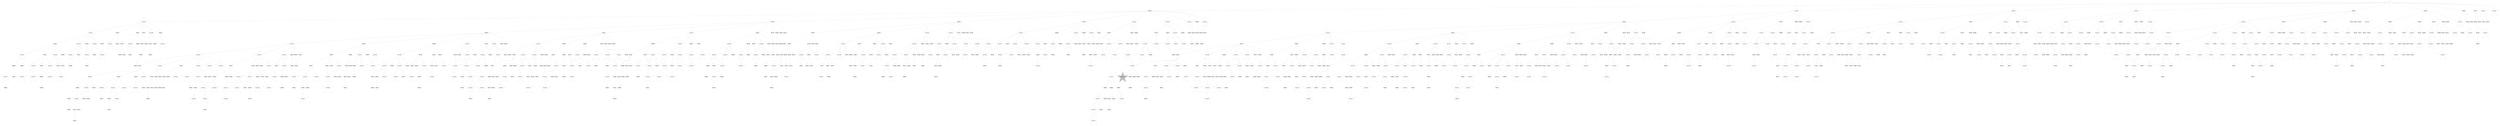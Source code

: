 digraph G { 
2048 -> 2587;
2049 -> 2588;
2050 -> 2589;
2051 -> 2590;
2052 -> 2591;
2053 -> 2592;
2056 -> 2593;
2057 -> 2594;
2058 -> 2595;
2059 -> 2596;
2060 -> 2597;
2061 -> 2598;
2062 -> 2599;
2063 -> 2600;
2064 -> 2601;
2068 -> 2602;
2069 -> 2603;
2070 -> 2604;
2072 -> 2605;
2073 -> 2606;
2074 -> 2607;
2075 -> 2608;
2077 -> 2609;
2078 -> 2610;
2079 -> 2611;
2080 -> 2612;
2081 -> 2613;
2082 -> 2614;
2084 -> 2615;
2087 -> 2616;
2089 -> 2617;
2090 -> 2618;
2091 -> 2619;
2092 -> 2620;
2093 -> 2621;
2094 -> 2622;
2096 -> 2623;
2097 -> 2624;
2099 -> 2625;
2100 -> 2626;
2101 -> 2627;
2103 -> 2628;
2104 -> 2629;
2105 -> 2630;
2106 -> 2631;
2107 -> 2632;
2108 -> 2633;
2109 -> 2634;
2110 -> 2635;
2111 -> 2636;
2112 -> 2637;
2113 -> 2638;
2114 -> 2639;
2115 -> 2640;
2116 -> 2641;
2117 -> 2642;
2119 -> 2643;
2120 -> 2644;
2122 -> 2645;
2123 -> 2646;
2124 -> 2647;
2125 -> 2648;
2126 -> 2649;
2127 -> 2650;
2128 -> 2651;
2129 -> 2652;
2130 -> 2653;
2131 -> 2654;
2132 -> 2655;
2133 -> 2656;
2134 -> 2657;
2135 -> 2658;
2136 -> 2659;
2137 -> 2660;
2140 -> 2661;
2141 -> 2662;
2142 -> 2663;
2143 -> 2664;
2144 -> 2665;
2146 -> 2666;
2147 -> 2667;
2150 -> 2668;
2151 -> 2669;
2152 -> 2670;
2154 -> 2671;
2155 -> 2672;
2158 -> 2673;
2160 -> 2674;
2161 -> 2675;
2163 -> 2676;
2164 -> 2677;
2165 -> 2678;
2166 -> 2679;
2167 -> 2680;
2168 -> 2681;
2169 -> 2682;
2170 -> 2683;
2174 -> 2684;
2175 -> 2685;
2176 -> 2686;
2177 -> 2687;
2178 -> 2688;
2179 -> 2689;
2180 -> 2690;
2181 -> 2691;
2183 -> 2692;
2184 -> 2693;
2185 -> 2694;
2186 -> 2695;
2187 -> 2696;
2188 -> 2697;
2190 -> 2698;
2192 -> 2699;
2193 -> 2700;
2194 -> 2701;
2195 -> 2702;
2196 -> 2703;
2197 -> 2704;
2198 -> 2705;
2199 -> 2706;
2200 -> 2707;
2202 -> 2708;
2203 -> 2709;
2204 -> 2710;
2205 -> 2711;
2206 -> 2712;
2207 -> 2713;
2208 -> 2714;
2209 -> 2715;
2210 -> 2716;
2211 -> 2717;
2212 -> 2718;
2214 -> 2719;
2216 -> 2720;
2217 -> 2721;
2218 -> 2722;
2219 -> 2723;
2221 -> 2724;
2222 -> 2725;
2223 -> 2726;
2225 -> 2727;
2226 -> 2728;
2229 -> 2729;
2232 -> 2730;
2233 -> 2731;
2234 -> 2732;
2235 -> 2733;
2236 -> 2734;
1611 -> 1612;
1611 -> 1613;
1611 -> 1615;
1611 -> 1618;
1611 -> 1622;
1611 -> 1630;
1611 -> 1671;
1611 -> 1717;
1611 -> 1960;
1611 -> 2237;
1612 -> 1614;
1612 -> 1616;
1612 -> 1619;
1612 -> 1631;
1612 -> 1643;
1612 -> 1672;
1612 -> 1718;
1612 -> 1805;
1612 -> 1961;
1613 -> 1617;
1613 -> 1632;
1613 -> 1673;
1613 -> 1806;
1613 -> 1962;
1613 -> 2238;
1614 -> 1623;
1614 -> 1644;
1614 -> 1674;
1614 -> 1719;
1614 -> 1807;
1614 -> 1963;
1615 -> 1624;
1615 -> 1645;
1615 -> 1675;
1615 -> 1808;
1615 -> 1964;
1616 -> 1620;
1616 -> 1625;
1616 -> 1633;
1616 -> 1646;
1616 -> 1720;
1616 -> 1809;
1616 -> 1965;
1616 -> 2239;
1617 -> 1621;
1617 -> 1626;
1617 -> 1634;
1617 -> 1647;
1617 -> 1676;
1617 -> 1721;
1617 -> 1966;
1617 -> 2240;
1618 -> 1635;
1618 -> 1648;
1618 -> 1677;
1618 -> 1722;
1618 -> 1810;
1618 -> 1967;
1619 -> 1627;
1619 -> 1636;
1619 -> 1649;
1619 -> 1678;
1619 -> 1723;
1619 -> 1811;
1619 -> 1968;
1619 -> 2241;
1620 -> 1628;
1620 -> 1637;
1620 -> 1650;
1620 -> 1679;
1620 -> 1724;
1620 -> 1812;
1620 -> 1969;
1620 -> 2242;
1621 -> 1629;
1621 -> 1651;
1621 -> 1680;
1621 -> 1813;
1621 -> 2243;
1622 -> 1638;
1622 -> 1652;
1622 -> 1681;
1622 -> 1725;
1622 -> 1814;
1622 -> 1970;
1622 -> 2244;
1623 -> 1653;
1623 -> 1726;
1623 -> 1815;
1623 -> 1971;
1623 -> 2245;
1624 -> 1654;
1624 -> 1682;
1624 -> 1727;
1624 -> 1816;
1624 -> 1972;
1624 -> 2246;
1625 -> 1639;
1625 -> 1655;
1625 -> 1683;
1625 -> 1728;
1625 -> 1817;
1625 -> 1973;
1625 -> 2247;
1626 -> 1640;
1626 -> 1656;
1626 -> 1684;
1626 -> 1729;
1626 -> 1818;
1626 -> 1974;
1626 -> 2248;
1627 -> 1685;
1627 -> 1730;
1627 -> 1975;
1627 -> 2249;
1628 -> 1641;
1628 -> 1657;
1628 -> 1731;
1628 -> 1819;
1628 -> 1976;
1628 -> 2250;
1629 -> 1642;
1629 -> 1658;
1629 -> 1686;
1629 -> 1732;
1629 -> 1820;
1629 -> 1977;
1629 -> 2251;
1630 -> 1659;
1630 -> 1687;
1630 -> 1733;
1630 -> 1821;
1630 -> 2252;
1631 -> 1660;
1631 -> 1688;
1631 -> 1734;
1631 -> 1822;
1631 -> 1978;
1631 -> 2253;
1632 -> 1661;
1632 -> 1689;
1632 -> 1735;
1632 -> 1823;
1632 -> 2254;
1633 -> 1662;
1633 -> 1736;
1633 -> 1824;
1633 -> 1979;
1634 -> 1663;
1634 -> 1690;
1634 -> 1825;
1634 -> 1980;
1634 -> 2255;
1635 -> 1691;
1635 -> 1737;
1635 -> 1826;
1635 -> 1981;
1635 -> 2256;
1636 -> 1664;
1636 -> 1738;
1636 -> 1827;
1636 -> 1982;
1636 -> 2257;
1637 -> 1665;
1637 -> 1692;
1637 -> 1739;
1637 -> 1983;
1637 -> 2258;
1638 -> 1666;
1638 -> 1693;
1638 -> 1740;
1638 -> 1828;
1638 -> 1984;
1638 -> 2259;
1639 -> 1667;
1639 -> 1741;
1639 -> 1829;
1639 -> 1985;
1639 -> 2260;
1640 -> 1668;
1640 -> 1742;
1640 -> 1830;
1640 -> 2261;
1641 -> 1669;
1641 -> 1694;
1641 -> 1743;
1641 -> 1831;
1641 -> 1986;
1641 -> 2262;
1642 -> 1670;
1642 -> 1744;
1642 -> 1832;
1642 -> 1987;
1642 -> 2263;
1643 -> 1695;
1643 -> 1833;
1643 -> 1988;
1644 -> 1989;
1644 -> 2264;
1645 -> 1696;
1645 -> 1745;
1645 -> 1834;
1645 -> 1990;
1646 -> 1697;
1646 -> 1746;
1646 -> 1835;
1646 -> 1991;
1646 -> 2265;
1647 -> 1747;
1647 -> 1836;
1647 -> 2266;
1648 -> 1698;
1648 -> 1837;
1648 -> 1992;
1649 -> 1699;
1649 -> 1838;
1649 -> 1993;
1649 -> 2267;
1650 -> 1700;
1650 -> 1748;
1650 -> 1839;
1650 -> 1994;
1651 -> 1701;
1651 -> 1749;
1651 -> 1840;
1651 -> 2268;
1652 -> 1702;
1652 -> 1841;
1652 -> 1995;
1652 -> 2269;
1653 -> 1703;
1653 -> 1750;
1653 -> 1842;
1653 -> 2270;
1654 -> 1704;
1654 -> 1751;
1654 -> 1843;
1654 -> 1996;
1654 -> 2271;
1655 -> 1705;
1655 -> 1844;
1656 -> 1706;
1656 -> 1845;
1656 -> 1997;
1657 -> 1707;
1657 -> 1752;
1657 -> 1846;
1657 -> 1998;
1657 -> 2272;
1658 -> 1847;
1658 -> 1999;
1658 -> 2273;
1659 -> 1708;
1659 -> 1753;
1659 -> 1848;
1659 -> 2274;
1660 -> 1709;
1660 -> 1754;
1660 -> 1849;
1660 -> 2000;
1660 -> 2275;
1661 -> 1755;
1661 -> 1850;
1661 -> 2001;
1661 -> 2276;
1662 -> 1710;
1662 -> 1756;
1662 -> 2002;
1662 -> 2277;
1663 -> 1711;
1663 -> 1757;
1663 -> 1851;
1663 -> 2003;
1663 -> 2278;
1664 -> 1758;
1664 -> 1852;
1664 -> 2279;
1665 -> 1759;
1665 -> 1853;
1665 -> 2004;
1665 -> 2280;
1666 -> 1712;
1666 -> 1854;
1666 -> 2281;
1667 -> 1713;
1667 -> 1855;
1667 -> 2005;
1667 -> 2282;
1668 -> 1714;
1668 -> 1760;
1668 -> 1856;
1668 -> 2283;
1669 -> 1715;
1669 -> 1761;
1669 -> 1857;
1669 -> 2006;
1670 -> 1716;
1670 -> 1762;
1670 -> 1858;
1670 -> 2007;
1670 -> 2284;
1671 -> 1763;
1671 -> 2008;
1671 -> 2285;
1672 -> 1764;
1672 -> 1859;
1672 -> 2009;
1672 -> 2286;
1673 -> 1765;
1673 -> 1860;
1673 -> 2010;
1673 -> 2287;
1674 -> 1766;
1674 -> 1861;
1674 -> 2011;
1674 -> 2288;
1675 -> 1767;
1675 -> 1862;
1675 -> 2012;
1675 -> 2289;
1676 -> 1768;
1676 -> 1863;
1676 -> 2013;
1676 -> 2290;
1677 -> 1864;
1677 -> 2291;
1678 -> 1769;
1678 -> 1865;
1678 -> 2014;
1678 -> 2292;
1679 -> 1770;
1679 -> 1866;
1679 -> 2015;
1679 -> 2293;
1680 -> 1771;
1680 -> 2016;
1680 -> 2294;
1681 -> 1772;
1681 -> 1867;
1681 -> 2017;
1681 -> 2295;
1682 -> 1773;
1682 -> 1868;
1682 -> 2018;
1682 -> 2296;
1683 -> 1774;
1683 -> 1869;
1683 -> 2019;
1683 -> 2297;
1684 -> 1775;
1684 -> 2020;
1684 -> 2298;
1685 -> 1776;
1685 -> 1870;
1685 -> 2021;
1685 -> 2299;
1686 -> 1777;
1686 -> 1871;
1686 -> 2022;
1687 -> 1778;
1687 -> 1872;
1687 -> 2023;
1687 -> 2300;
1688 -> 1873;
1688 -> 2024;
1688 -> 2301;
1689 -> 1779;
1689 -> 2025;
1689 -> 2302;
1690 -> 1780;
1690 -> 1874;
1690 -> 2026;
1690 -> 2303;
1691 -> 1781;
1691 -> 1875;
1691 -> 2027;
1691 -> 2304;
1692 -> 1782;
1692 -> 2305;
1693 -> 1783;
1693 -> 1876;
1693 -> 2028;
1693 -> 2306;
1694 -> 1784;
1694 -> 1877;
1694 -> 2029;
1694 -> 2307;
1695 -> 1785;
1695 -> 1878;
1695 -> 2030;
1695 -> 2308;
1696 -> 1786;
1696 -> 1879;
1696 -> 2309;
1697 -> 1787;
1697 -> 2031;
1697 -> 2310;
1698 -> 1788;
1698 -> 1880;
1699 -> 1789;
1699 -> 1881;
1699 -> 2032;
1699 -> 2311;
1700 -> 1790;
1700 -> 1882;
1700 -> 2033;
1700 -> 2312;
1701 -> 1791;
1701 -> 1883;
1701 -> 2313;
1702 -> 1792;
1702 -> 1884;
1702 -> 2034;
1702 -> 2314;
1703 -> 1885;
1703 -> 2035;
1704 -> 1793;
1704 -> 2036;
1704 -> 2315;
1705 -> 1794;
1705 -> 2037;
1705 -> 2316;
1706 -> 1795;
1706 -> 2317;
1707 -> 1796;
1707 -> 1886;
1707 -> 2038;
1707 -> 2318;
1708 -> 1797;
1708 -> 1887;
1708 -> 2039;
1708 -> 2319;
1709 -> 2040;
1709 -> 2320;
1710 -> 1798;
1710 -> 1888;
1710 -> 2041;
1710 -> 2321;
1711 -> 1799;
1711 -> 2042;
1711 -> 2322;
1712 -> 1800;
1712 -> 2043;
1712 -> 2323;
1713 -> 1801;
1713 -> 1889;
1713 -> 2324;
1714 -> 1802;
1714 -> 1890;
1714 -> 2044;
1714 -> 2325;
1715 -> 1803;
1715 -> 2045;
1715 -> 2326;
1716 -> 1804;
1716 -> 1891;
1716 -> 2046;
1717 -> 1892;
1717 -> 2047;
1717 -> 2327;
1718 -> 1893;
1718 -> 2328;
1719 -> 1894;
1720 -> 2048;
1721 -> 2329;
1722 -> 1895;
1722 -> 2049;
1722 -> 2330;
1723 -> 2050;
1724 -> 1896;
1724 -> 2051;
1724 -> 2331;
1725 -> 1897;
1725 -> 2332;
1726 -> 2052;
1726 -> 2333;
1727 -> 1898;
1727 -> 2053;
1727 -> 2334;
1728 -> 2054;
1728 -> 2335;
1729 -> 2055;
1729 -> 2336;
1730 -> 1899;
1730 -> 2056;
1730 -> 2337;
1731 -> 1900;
1731 -> 2057;
1732 -> 1901;
1733 -> 1902;
1733 -> 2058;
1733 -> 2338;
1734 -> 1903;
1734 -> 2059;
1734 -> 2339;
1735 -> 1904;
1735 -> 2060;
1735 -> 2340;
1736 -> 1905;
1736 -> 2341;
1737 -> 1906;
1737 -> 2061;
1737 -> 2342;
1738 -> 1907;
1738 -> 2062;
1738 -> 2343;
1739 -> 2063;
1739 -> 2344;
1740 -> 1908;
1741 -> 1909;
1741 -> 2064;
1742 -> 1910;
1742 -> 2345;
1743 -> 1911;
1743 -> 2065;
1743 -> 2346;
1744 -> 1912;
1744 -> 2066;
1744 -> 2347;
1745 -> 1913;
1745 -> 2067;
1746 -> 2068;
1746 -> 2348;
1747 -> 1914;
1747 -> 2069;
1748 -> 1915;
1748 -> 2070;
1748 -> 2349;
1749 -> 1916;
1749 -> 2071;
1750 -> 1917;
1750 -> 2072;
1750 -> 2350;
1751 -> 1918;
1751 -> 2073;
1751 -> 2351;
1752 -> 1919;
1752 -> 2352;
1753 -> 1920;
1753 -> 2074;
1754 -> 2075;
1754 -> 2353;
1755 -> 2076;
1755 -> 2354;
1756 -> 1921;
1756 -> 2077;
1756 -> 2355;
1757 -> 1922;
1757 -> 2078;
1757 -> 2356;
1758 -> 1923;
1758 -> 2079;
1758 -> 2357;
1759 -> 1924;
1759 -> 2080;
1759 -> 2358;
1760 -> 1925;
1760 -> 2081;
1760 -> 2359;
1761 -> 1926;
1761 -> 2082;
1761 -> 2360;
1763 -> 2361;
1764 -> 1927;
1764 -> 2362;
1765 -> 1928;
1765 -> 2363;
1766 -> 2083;
1766 -> 2364;
1767 -> 1929;
1767 -> 2084;
1767 -> 2365;
1768 -> 1930;
1768 -> 2085;
1768 -> 2366;
1769 -> 1931;
1769 -> 2086;
1769 -> 2367;
1770 -> 1932;
1770 -> 2087;
1771 -> 1933;
1771 -> 2368;
1772 -> 2088;
1773 -> 1934;
1773 -> 2089;
1774 -> 2090;
1774 -> 2369;
1775 -> 1935;
1775 -> 2370;
1776 -> 1936;
1776 -> 2091;
1776 -> 2371;
1777 -> 1937;
1777 -> 2092;
1777 -> 2372;
1778 -> 1938;
1778 -> 2093;
1778 -> 2373;
1779 -> 1939;
1779 -> 2094;
1779 -> 2374;
1780 -> 1940;
1780 -> 2095;
1780 -> 2375;
1781 -> 1941;
1781 -> 2096;
1781 -> 2376;
1782 -> 2097;
1782 -> 2377;
1783 -> 1942;
1783 -> 2098;
1783 -> 2378;
1784 -> 1943;
1784 -> 2379;
1785 -> 2099;
1785 -> 2380;
1786 -> 2381;
1787 -> 1944;
1787 -> 2100;
1787 -> 2382;
1788 -> 1945;
1788 -> 2101;
1788 -> 2383;
1789 -> 1946;
1789 -> 2102;
1789 -> 2384;
1790 -> 1947;
1790 -> 2103;
1790 -> 2385;
1791 -> 1948;
1791 -> 2386;
1792 -> 1949;
1792 -> 2387;
1793 -> 1950;
1793 -> 2104;
1793 -> 2388;
1794 -> 2105;
1794 -> 2389;
1795 -> 1951;
1795 -> 2106;
1796 -> 1952;
1796 -> 2107;
1796 -> 2390;
1797 -> 1953;
1797 -> 2391;
1798 -> 1954;
1798 -> 2108;
1799 -> 1955;
1799 -> 2392;
1800 -> 1956;
1800 -> 2109;
1800 -> 2393;
1801 -> 1957;
1801 -> 2394;
1802 -> 2110;
1802 -> 2395;
1803 -> 1958;
1803 -> 2111;
1803 -> 2396;
1804 -> 1959;
1804 -> 2397;
1805 -> 2112;
1805 -> 2398;
1806 -> 2113;
1806 -> 2399;
1807 -> 2114;
1807 -> 2400;
1808 -> 2115;
1808 -> 2401;
1809 -> 2116;
1809 -> 2402;
1810 -> 2117;
1812 -> 2118;
1812 -> 2403;
1813 -> 2404;
1814 -> 2119;
1815 -> 2120;
1815 -> 2405;
1816 -> 2121;
1816 -> 2406;
1817 -> 2122;
1817 -> 2407;
1818 -> 2123;
1818 -> 2408;
1819 -> 2409;
1820 -> 2124;
1820 -> 2410;
1821 -> 2125;
1821 -> 2411;
1822 -> 2126;
1822 -> 2412;
1823 -> 2413;
1824 -> 2127;
1825 -> 2128;
1825 -> 2414;
1826 -> 2129;
1827 -> 2130;
1827 -> 2415;
1828 -> 2131;
1828 -> 2416;
1829 -> 2132;
1831 -> 2133;
1831 -> 2417;
1832 -> 2134;
1832 -> 2418;
1833 -> 2135;
1833 -> 2419;
1834 -> 2136;
1834 -> 2420;
1835 -> 2137;
1835 -> 2421;
1836 -> 2138;
1836 -> 2422;
1837 -> 2139;
1837 -> 2423;
1838 -> 2140;
1839 -> 2141;
1839 -> 2424;
1840 -> 2142;
1840 -> 2425;
1841 -> 2143;
1842 -> 2144;
1842 -> 2426;
1843 -> 2145;
1843 -> 2427;
1844 -> 2146;
1845 -> 2428;
1846 -> 2147;
1846 -> 2429;
1847 -> 2148;
1847 -> 2430;
1848 -> 2431;
1849 -> 2149;
1849 -> 2432;
1850 -> 2150;
1850 -> 2433;
1851 -> 2151;
1851 -> 2434;
1853 -> 2152;
1853 -> 2435;
1854 -> 2153;
1854 -> 2436;
1855 -> 2154;
1855 -> 2437;
1856 -> 2155;
1856 -> 2438;
1857 -> 2156;
1857 -> 2439;
1858 -> 2440;
1859 -> 2157;
1859 -> 2441;
1860 -> 2158;
1860 -> 2442;
1861 -> 2159;
1862 -> 2443;
1863 -> 2160;
1863 -> 2444;
1864 -> 2161;
1864 -> 2445;
1865 -> 2162;
1865 -> 2446;
1866 -> 2447;
1867 -> 2163;
1867 -> 2448;
1868 -> 2164;
1869 -> 2449;
1870 -> 2165;
1871 -> 2166;
1871 -> 2450;
1872 -> 2167;
1872 -> 2451;
1873 -> 2168;
1873 -> 2452;
1874 -> 2169;
1874 -> 2453;
1875 -> 2170;
1875 -> 2454;
1876 -> 2171;
1876 -> 2455;
1877 -> 2172;
1877 -> 2456;
1878 -> 2173;
1878 -> 2457;
1879 -> 2458;
1881 -> 2174;
1881 -> 2459;
1882 -> 2460;
1883 -> 2175;
1883 -> 2461;
1884 -> 2176;
1884 -> 2462;
1885 -> 2177;
1885 -> 2463;
1886 -> 2178;
1886 -> 2464;
1887 -> 2179;
1887 -> 2465;
1888 -> 2180;
1888 -> 2466;
1889 -> 2181;
1889 -> 2467;
1890 -> 2182;
1891 -> 2183;
1891 -> 2468;
1892 -> 2184;
1892 -> 2469;
1893 -> 2185;
1893 -> 2470;
1894 -> 2186;
1895 -> 2187;
1895 -> 2471;
1897 -> 2188;
1898 -> 2472;
1899 -> 2189;
1899 -> 2473;
1900 -> 2190;
1900 -> 2474;
1901 -> 2191;
1902 -> 2192;
1902 -> 2475;
1904 -> 2193;
1904 -> 2476;
1905 -> 2194;
1905 -> 2477;
1906 -> 2195;
1906 -> 2478;
1907 -> 2196;
1907 -> 2479;
1908 -> 2197;
1908 -> 2480;
1909 -> 2198;
1909 -> 2481;
1910 -> 2199;
1910 -> 2482;
1912 -> 2200;
1913 -> 2201;
1915 -> 2202;
1916 -> 2203;
1916 -> 2483;
1917 -> 2204;
1917 -> 2484;
1918 -> 2205;
1918 -> 2485;
1919 -> 2206;
1919 -> 2486;
1920 -> 2207;
1921 -> 2208;
1921 -> 2487;
1922 -> 2209;
1922 -> 2488;
1923 -> 2489;
1924 -> 2210;
1924 -> 2490;
1925 -> 2211;
1926 -> 2212;
1926 -> 2491;
1927 -> 2213;
1927 -> 2492;
1928 -> 2214;
1928 -> 2493;
1929 -> 2215;
1929 -> 2494;
1930 -> 2216;
1930 -> 2495;
1931 -> 2217;
1931 -> 2496;
1932 -> 2218;
1932 -> 2497;
1933 -> 2219;
1933 -> 2498;
1934 -> 2220;
1934 -> 2499;
1935 -> 2221;
1936 -> 2222;
1936 -> 2500;
1937 -> 2223;
1937 -> 2501;
1938 -> 2224;
1938 -> 2502;
1939 -> 2503;
1940 -> 2504;
1941 -> 2505;
1942 -> 2225;
1942 -> 2506;
1943 -> 2507;
1944 -> 2226;
1944 -> 2508;
1946 -> 2227;
1946 -> 2509;
1947 -> 2228;
1949 -> 2229;
1949 -> 2510;
1950 -> 2230;
1950 -> 2511;
1951 -> 2231;
1951 -> 2512;
1952 -> 2232;
1953 -> 2513;
1954 -> 2233;
1955 -> 2234;
1955 -> 2514;
1956 -> 2515;
1957 -> 2516;
1958 -> 2235;
1958 -> 2517;
1959 -> 2236;
1959 -> 2518;
1960 -> 2519;
1961 -> 2520;
1962 -> 2521;
1963 -> 2522;
1965 -> 2523;
1966 -> 2524;
1967 -> 2525;
1968 -> 2526;
1970 -> 2527;
1971 -> 2528;
1972 -> 2529;
1974 -> 2530;
1976 -> 2531;
1978 -> 2532;
1979 -> 2533;
1980 -> 2534;
1981 -> 2535;
1982 -> 2536;
1983 -> 2537;
1985 -> 2538;
1986 -> 2539;
1987 -> 2540;
1988 -> 2541;
1991 -> 2542;
1992 -> 2543;
1993 -> 2544;
1994 -> 2545;
1995 -> 2546;
1996 -> 2547;
1997 -> 2548;
1999 -> 2549;
2000 -> 2550;
2001 -> 2551;
2002 -> 2552;
2004 -> 2553;
2005 -> 2554;
2008 -> 2555;
2009 -> 2556;
2012 -> 2557;
2013 -> 2558;
2014 -> 2559;
2016 -> 2560;
2017 -> 2561;
2018 -> 2562;
2019 -> 2563;
2020 -> 2564;
2021 -> 2565;
2022 -> 2566;
2023 -> 2567;
2024 -> 2568;
2025 -> 2569;
2026 -> 2570;
2027 -> 2571;
2028 -> 2572;
2029 -> 2573;
2032 -> 2574;
2033 -> 2575;
2034 -> 2576;
2035 -> 2577;
2037 -> 2578;
2038 -> 2579;
2039 -> 2580;
2040 -> 2581;
2041 -> 2582;
2043 -> 2583;
2044 -> 2584;
2045 -> 2585;
2046 -> 2586;
1611 [label="GL" fontname="arial-bold" fontsize=56 width=5 height=5];
1612 [shape=circle style=filled fillcolor=white fontname="helvetica-bold" fontsize=56 label="M1610" width=1.84 height=2 ];
1613 [shape=star style=filled fillcolor=white fontname="helvetica-bold" fontsize=42 label="CNV_M1611"];
1614 [shape=star style=filled fillcolor=white fontname="helvetica-bold" fontsize=42 label="CNV_M1612"];
1615 [shape=circle style=filled fillcolor=white fontname="helvetica-bold" fontsize=56 label="M1613" width=4.86 height=2 ];
1616 [shape=circle style=filled fillcolor=white fontname="helvetica-bold" fontsize=56 label="M1614" width=1.26 height=2 ];
1617 [shape=circle style=filled fillcolor=white fontname="helvetica-bold" fontsize=56 label="M1615" width=1.57 height=2 ];
1618 [shape=star style=filled fillcolor=white fontname="helvetica-bold" fontsize=42 label="CNV_M1616"];
1619 [shape=circle style=filled fillcolor=white fontname="helvetica-bold" fontsize=56 label="M1617" width=1.3 height=2 ];
1620 [shape=circle style=filled fillcolor=white fontname="helvetica-bold" fontsize=56 label="M1618" width=0.82 height=2 ];
1621 [shape=star style=filled fillcolor=white fontname="helvetica-bold" fontsize=42 label="CNV_M1619"];
1622 [shape=circle style=filled fillcolor=white fontname="helvetica-bold" fontsize=56 label="M1620" width=2.99 height=2 ];
1623 [shape=star style=filled fillcolor=white fontname="helvetica-bold" fontsize=42 label="CNV_M1621"];
1624 [shape=star style=filled fillcolor=white fontname="helvetica-bold" fontsize=42 label="CNV_M1622"];
1625 [shape=circle style=filled fillcolor=white fontname="helvetica-bold" fontsize=56 label="M1623" width=1.82 height=2 ];
1626 [shape=circle style=filled fillcolor=white fontname="helvetica-bold" fontsize=56 label="M1624" width=1.12 height=2 ];
1627 [shape=circle style=filled fillcolor=white fontname="helvetica-bold" fontsize=56 label="M1625" width=0.64 height=2 ];
1628 [shape=star style=filled fillcolor=white fontname="helvetica-bold" fontsize=42 label="CNV_M1626"];
1629 [shape=circle style=filled fillcolor=white fontname="helvetica-bold" fontsize=56 label="M1627" width=3.85 height=2 ];
1630 [shape=circle style=filled fillcolor=white fontname="helvetica-bold" fontsize=56 label="M1628" width=4.23 height=2 ];
1631 [shape=circle style=filled fillcolor=white fontname="helvetica-bold" fontsize=56 label="M1629" width=1 height=2 ];
1632 [shape=star style=filled fillcolor=white fontname="helvetica-bold" fontsize=42 label="CNV_M1630"];
1633 [shape=star style=filled fillcolor=white fontname="helvetica-bold" fontsize=42 label="CNV_M1631"];
1634 [shape=star style=filled fillcolor=white fontname="helvetica-bold" fontsize=42 label="CNV_M1632"];
1635 [shape=star style=filled fillcolor=white fontname="helvetica-bold" fontsize=42 label="CNV_M1633"];
1636 [shape=circle style=filled fillcolor=white fontname="helvetica-bold" fontsize=56 label="M1634" width=3.97 height=2 ];
1637 [shape=circle style=filled fillcolor=white fontname="helvetica-bold" fontsize=56 label="M1635" width=1.19 height=2 ];
1638 [shape=star style=filled fillcolor=white fontname="helvetica-bold" fontsize=42 label="CNV_M1636"];
1639 [shape=star style=filled fillcolor=white fontname="helvetica-bold" fontsize=42 label="CNV_M1637"];
1640 [shape=star style=filled fillcolor=white fontname="helvetica-bold" fontsize=42 label="CNV_M1638"];
1641 [shape=star style=filled fillcolor=white fontname="helvetica-bold" fontsize=42 label="CNV_M1639"];
1642 [shape=circle style=filled fillcolor=white fontname="helvetica-bold" fontsize=56 label="M1640" width=3.55 height=2 ];
1643 [shape=star style=filled fillcolor=white fontname="helvetica-bold" fontsize=42 label="CNV_M1641"];
1644 [shape=circle style=filled fillcolor=white fontname="helvetica-bold" fontsize=56 label="M1642" width=4.24 height=2 ];
1645 [shape=circle style=filled fillcolor=white fontname="helvetica-bold" fontsize=56 label="M1643" width=2.68 height=2 ];
1646 [shape=circle style=filled fillcolor=white fontname="helvetica-bold" fontsize=56 label="M1644" width=3.7 height=2 ];
1647 [shape=circle style=filled fillcolor=white fontname="helvetica-bold" fontsize=56 label="M1645" width=2.08 height=2 ];
1648 [shape=star style=filled fillcolor=white fontname="helvetica-bold" fontsize=42 label="CNV_M1646"];
1649 [shape=star style=filled fillcolor=white fontname="helvetica-bold" fontsize=42 label="CNV_M1647"];
1650 [shape=circle style=filled fillcolor=white fontname="helvetica-bold" fontsize=56 label="M1648" width=0.64 height=2 ];
1651 [shape=circle style=filled fillcolor=white fontname="helvetica-bold" fontsize=56 label="M1649" width=4.32 height=2 ];
1652 [shape=circle style=filled fillcolor=white fontname="helvetica-bold" fontsize=56 label="M1650" width=3.01 height=2 ];
1653 [shape=circle style=filled fillcolor=white fontname="helvetica-bold" fontsize=56 label="M1651" width=3.25 height=2 ];
1654 [shape=star style=filled fillcolor=white fontname="helvetica-bold" fontsize=42 label="CNV_M1652"];
1655 [shape=circle style=filled fillcolor=white fontname="helvetica-bold" fontsize=56 label="M1653" width=1.61 height=2 ];
1656 [shape=circle style=filled fillcolor=white fontname="helvetica-bold" fontsize=56 label="M1654" width=1.45 height=2 ];
1657 [shape=star style=filled fillcolor=white fontname="helvetica-bold" fontsize=42 label="CNV_M1655"];
1658 [shape=star style=filled fillcolor=white fontname="helvetica-bold" fontsize=42 label="CNV_M1656"];
1659 [shape=circle style=filled fillcolor=white fontname="helvetica-bold" fontsize=56 label="M1657" width=0.09 height=2 ];
1660 [shape=star style=filled fillcolor=white fontname="helvetica-bold" fontsize=42 label="CNV_M1658"];
1661 [shape=circle style=filled fillcolor=white fontname="helvetica-bold" fontsize=56 label="M1659" width=1.48 height=2 ];
1662 [shape=circle style=filled fillcolor=white fontname="helvetica-bold" fontsize=56 label="M1660" width=3.64 height=2 ];
1663 [shape=circle style=filled fillcolor=white fontname="helvetica-bold" fontsize=56 label="M1661" width=3.33 height=2 ];
1664 [shape=star style=filled fillcolor=white fontname="helvetica-bold" fontsize=42 label="CNV_M1662"];
1665 [shape=circle style=filled fillcolor=white fontname="helvetica-bold" fontsize=56 label="M1663" width=1.48 height=2 ];
1666 [shape=star style=filled fillcolor=white fontname="helvetica-bold" fontsize=42 label="CNV_M1664"];
1667 [shape=circle style=filled fillcolor=white fontname="helvetica-bold" fontsize=56 label="M1665" width=4.44 height=2 ];
1668 [shape=circle style=filled fillcolor=white fontname="helvetica-bold" fontsize=56 label="M1666" width=3.26 height=2 ];
1669 [shape=circle style=filled fillcolor=white fontname="helvetica-bold" fontsize=56 label="M1667" width=1.75 height=2 ];
1670 [shape=star style=filled fillcolor=white fontname="helvetica-bold" fontsize=42 label="CNV_M1668"];
1671 [shape=circle style=filled fillcolor=white fontname="helvetica-bold" fontsize=56 label="M1669" width=3.47 height=2 ];
1672 [shape=star style=filled fillcolor=white fontname="helvetica-bold" fontsize=42 label="CNV_M1670"];
1673 [shape=circle style=filled fillcolor=white fontname="helvetica-bold" fontsize=56 label="M1671" width=1.7 height=2 ];
1674 [shape=circle style=filled fillcolor=white fontname="helvetica-bold" fontsize=56 label="M1672" width=0.07 height=2 ];
1675 [shape=star style=filled fillcolor=white fontname="helvetica-bold" fontsize=42 label="CNV_M1673"];
1676 [shape=circle style=filled fillcolor=white fontname="helvetica-bold" fontsize=56 label="M1674" width=0.2 height=2 ];
1677 [shape=circle style=filled fillcolor=white fontname="helvetica-bold" fontsize=56 label="M1675" width=4.45 height=2 ];
1678 [shape=star style=filled fillcolor=white fontname="helvetica-bold" fontsize=42 label="CNV_M1676"];
1679 [shape=star style=filled fillcolor=white fontname="helvetica-bold" fontsize=42 label="CNV_M1677"];
1680 [shape=circle style=filled fillcolor=white fontname="helvetica-bold" fontsize=56 label="M1678" width=3.94 height=2 ];
1681 [shape=circle style=filled fillcolor=white fontname="helvetica-bold" fontsize=56 label="M1679" width=3.34 height=2 ];
1682 [shape=star style=filled fillcolor=white fontname="helvetica-bold" fontsize=42 label="CNV_M1680"];
1683 [shape=circle style=filled fillcolor=white fontname="helvetica-bold" fontsize=56 label="M1681" width=1.52 height=2 ];
1684 [shape=star style=filled fillcolor=white fontname="helvetica-bold" fontsize=42 label="CNV_M1682"];
1685 [shape=circle style=filled fillcolor=white fontname="helvetica-bold" fontsize=56 label="M1683" width=4.18 height=2 ];
1686 [shape=circle style=filled fillcolor=white fontname="helvetica-bold" fontsize=56 label="M1684" width=2.68 height=2 ];
1687 [shape=circle style=filled fillcolor=white fontname="helvetica-bold" fontsize=56 label="M1685" width=1.16 height=2 ];
1688 [shape=circle style=filled fillcolor=white fontname="helvetica-bold" fontsize=56 label="M1686" width=1.16 height=2 ];
1689 [shape=star style=filled fillcolor=white fontname="helvetica-bold" fontsize=42 label="CNV_M1687"];
1690 [shape=circle style=filled fillcolor=white fontname="helvetica-bold" fontsize=56 label="M1688" width=2.49 height=2 ];
1691 [shape=star style=filled fillcolor=white fontname="helvetica-bold" fontsize=42 label="CNV_M1689"];
1692 [shape=circle style=filled fillcolor=white fontname="helvetica-bold" fontsize=56 label="M1690" width=3.24 height=2 ];
1693 [shape=star style=filled fillcolor=white fontname="helvetica-bold" fontsize=42 label="CNV_M1691"];
1694 [shape=star style=filled fillcolor=white fontname="helvetica-bold" fontsize=42 label="CNV_M1692"];
1695 [shape=circle style=filled fillcolor=white fontname="helvetica-bold" fontsize=56 label="M1693" width=2.41 height=2 ];
1696 [shape=star style=filled fillcolor=white fontname="helvetica-bold" fontsize=42 label="CNV_M1694"];
1697 [shape=star style=filled fillcolor=white fontname="helvetica-bold" fontsize=42 label="CNV_M1695"];
1698 [shape=circle style=filled fillcolor=white fontname="helvetica-bold" fontsize=56 label="M1696" width=1.13 height=2 ];
1699 [shape=star style=filled fillcolor=white fontname="helvetica-bold" fontsize=42 label="CNV_M1697"];
1700 [shape=star style=filled fillcolor=white fontname="helvetica-bold" fontsize=42 label="CNV_M1698"];
1701 [shape=circle style=filled fillcolor=white fontname="helvetica-bold" fontsize=56 label="M1699" width=4.59 height=2 ];
1702 [shape=star style=filled fillcolor=white fontname="helvetica-bold" fontsize=42 label="CNV_M1700"];
1703 [shape=star style=filled fillcolor=white fontname="helvetica-bold" fontsize=42 label="CNV_M1701"];
1704 [shape=star style=filled fillcolor=white fontname="helvetica-bold" fontsize=42 label="CNV_M1702"];
1705 [shape=circle style=filled fillcolor=white fontname="helvetica-bold" fontsize=56 label="M1703" width=0.35 height=2 ];
1706 [shape=star style=filled fillcolor=white fontname="helvetica-bold" fontsize=42 label="CNV_M1704"];
1707 [shape=circle style=filled fillcolor=white fontname="helvetica-bold" fontsize=56 label="M1705" width=3.86 height=2 ];
1708 [shape=circle style=filled fillcolor=white fontname="helvetica-bold" fontsize=56 label="M1706" width=4.38 height=2 ];
1709 [shape=star style=filled fillcolor=white fontname="helvetica-bold" fontsize=42 label="CNV_M1707"];
1710 [shape=circle style=filled fillcolor=white fontname="helvetica-bold" fontsize=56 label="M1708" width=2.17 height=2 ];
1711 [shape=circle style=filled fillcolor=white fontname="helvetica-bold" fontsize=56 label="M1709" width=3.32 height=2 ];
1712 [shape=star style=filled fillcolor=white fontname="helvetica-bold" fontsize=42 label="CNV_M1710"];
1713 [shape=circle style=filled fillcolor=white fontname="helvetica-bold" fontsize=56 label="M1711" width=0.33 height=2 ];
1714 [shape=circle style=filled fillcolor=white fontname="helvetica-bold" fontsize=56 label="M1712" width=3.86 height=2 ];
1715 [shape=circle style=filled fillcolor=white fontname="helvetica-bold" fontsize=56 label="M1713" width=2.38 height=2 ];
1716 [shape=star style=filled fillcolor=white fontname="helvetica-bold" fontsize=42 label="CNV_M1714"];
1717 [shape=circle style=filled fillcolor=white fontname="helvetica-bold" fontsize=56 label="M1715" width=1 height=2 ];
1718 [shape=star style=filled fillcolor=white fontname="helvetica-bold" fontsize=42 label="CNV_M1716"];
1719 [shape=circle style=filled fillcolor=white fontname="helvetica-bold" fontsize=56 label="M1717" width=3.01 height=2 ];
1720 [shape=circle style=filled fillcolor=white fontname="helvetica-bold" fontsize=56 label="M1718" width=4.26 height=2 ];
1721 [shape=circle style=filled fillcolor=white fontname="helvetica-bold" fontsize=56 label="M1719" width=0.71 height=2 ];
1722 [shape=circle style=filled fillcolor=white fontname="helvetica-bold" fontsize=56 label="M1720" width=3.62 height=2 ];
1723 [shape=circle style=filled fillcolor=white fontname="helvetica-bold" fontsize=56 label="M1721" width=4.74 height=2 ];
1724 [shape=circle style=filled fillcolor=white fontname="helvetica-bold" fontsize=56 label="M1722" width=1.14 height=2 ];
1725 [shape=circle style=filled fillcolor=white fontname="helvetica-bold" fontsize=56 label="M1723" width=0.45 height=2 ];
1726 [shape=star style=filled fillcolor=white fontname="helvetica-bold" fontsize=42 label="CNV_M1724"];
1727 [shape=circle style=filled fillcolor=white fontname="helvetica-bold" fontsize=56 label="M1725" width=1.42 height=2 ];
1728 [shape=circle style=filled fillcolor=white fontname="helvetica-bold" fontsize=56 label="M1726" width=1.1 height=2 ];
1729 [shape=star style=filled fillcolor=white fontname="helvetica-bold" fontsize=42 label="CNV_M1727"];
1730 [shape=circle style=filled fillcolor=white fontname="helvetica-bold" fontsize=56 label="M1728" width=2 height=2 ];
1731 [shape=star style=filled fillcolor=white fontname="helvetica-bold" fontsize=42 label="CNV_M1729"];
1732 [shape=star style=filled fillcolor=white fontname="helvetica-bold" fontsize=42 label="CNV_M1730"];
1733 [shape=circle style=filled fillcolor=white fontname="helvetica-bold" fontsize=56 label="M1731" width=0.51 height=2 ];
1734 [shape=star style=filled fillcolor=white fontname="helvetica-bold" fontsize=42 label="CNV_M1732"];
1735 [shape=star style=filled fillcolor=white fontname="helvetica-bold" fontsize=42 label="CNV_M1733"];
1736 [shape=star style=filled fillcolor=white fontname="helvetica-bold" fontsize=42 label="CNV_M1734"];
1737 [shape=star style=filled fillcolor=white fontname="helvetica-bold" fontsize=42 label="CNV_M1735"];
1738 [shape=circle style=filled fillcolor=white fontname="helvetica-bold" fontsize=56 label="M1736" width=0.61 height=2 ];
1739 [shape=star style=filled fillcolor=white fontname="helvetica-bold" fontsize=42 label="CNV_M1737"];
1740 [shape=star style=filled fillcolor=white fontname="helvetica-bold" fontsize=42 label="CNV_M1738"];
1741 [shape=star style=filled fillcolor=white fontname="helvetica-bold" fontsize=42 label="CNV_M1739"];
1742 [shape=star style=filled fillcolor=white fontname="helvetica-bold" fontsize=42 label="CNV_M1740"];
1743 [shape=circle style=filled fillcolor=white fontname="helvetica-bold" fontsize=56 label="M1741" width=1.85 height=2 ];
1744 [shape=circle style=filled fillcolor=white fontname="helvetica-bold" fontsize=56 label="M1742" width=2.71 height=2 ];
1745 [shape=circle style=filled fillcolor=white fontname="helvetica-bold" fontsize=56 label="M1743" width=1.99 height=2 ];
1746 [shape=circle style=filled fillcolor=white fontname="helvetica-bold" fontsize=56 label="M1744" width=2.92 height=2 ];
1747 [shape=circle style=filled fillcolor=white fontname="helvetica-bold" fontsize=56 label="M1745" width=2.91 height=2 ];
1748 [shape=circle style=filled fillcolor=white fontname="helvetica-bold" fontsize=56 label="M1746" width=0.62 height=2 ];
1749 [shape=circle style=filled fillcolor=white fontname="helvetica-bold" fontsize=56 label="M1747" width=3.97 height=2 ];
1750 [shape=circle style=filled fillcolor=white fontname="helvetica-bold" fontsize=56 label="M1748" width=2.42 height=2 ];
1751 [shape=circle style=filled fillcolor=white fontname="helvetica-bold" fontsize=56 label="M1749" width=4.7 height=2 ];
1752 [shape=circle style=filled fillcolor=white fontname="helvetica-bold" fontsize=56 label="M1750" width=0.54 height=2 ];
1753 [shape=star style=filled fillcolor=white fontname="helvetica-bold" fontsize=42 label="CNV_M1751"];
1754 [shape=circle style=filled fillcolor=white fontname="helvetica-bold" fontsize=56 label="M1752" width=3.54 height=2 ];
1755 [shape=circle style=filled fillcolor=white fontname="helvetica-bold" fontsize=56 label="M1753" width=4.64 height=2 ];
1756 [shape=circle style=filled fillcolor=white fontname="helvetica-bold" fontsize=56 label="M1754" width=0.83 height=2 ];
1757 [shape=star style=filled fillcolor=white fontname="helvetica-bold" fontsize=42 label="CNV_M1755"];
1758 [shape=star style=filled fillcolor=white fontname="helvetica-bold" fontsize=42 label="CNV_M1756"];
1759 [shape=circle style=filled fillcolor=white fontname="helvetica-bold" fontsize=56 label="M1757" width=1.71 height=2 ];
1760 [shape=star style=filled fillcolor=white fontname="helvetica-bold" fontsize=42 label="CNV_M1758"];
1761 [shape=circle style=filled fillcolor=white fontname="helvetica-bold" fontsize=56 label="M1759" width=2.24 height=2 ];
1762 [shape=star style=filled fillcolor=grey fontname="helvetica-bold" fontsize=42 label="CNV_M1760"];
1763 [shape=star style=filled fillcolor=white fontname="helvetica-bold" fontsize=42 label="CNV_M1761"];
1764 [shape=circle style=filled fillcolor=white fontname="helvetica-bold" fontsize=56 label="M1762" width=4.6 height=2 ];
1765 [shape=star style=filled fillcolor=white fontname="helvetica-bold" fontsize=42 label="CNV_M1763"];
1766 [shape=circle style=filled fillcolor=white fontname="helvetica-bold" fontsize=56 label="M1764" width=4.64 height=2 ];
1767 [shape=circle style=filled fillcolor=white fontname="helvetica-bold" fontsize=56 label="M1765" width=0.13 height=2 ];
1768 [shape=circle style=filled fillcolor=white fontname="helvetica-bold" fontsize=56 label="M1766" width=4.9 height=2 ];
1769 [shape=star style=filled fillcolor=white fontname="helvetica-bold" fontsize=42 label="CNV_M1767"];
1770 [shape=circle style=filled fillcolor=white fontname="helvetica-bold" fontsize=56 label="M1768" width=2.2 height=2 ];
1771 [shape=star style=filled fillcolor=white fontname="helvetica-bold" fontsize=42 label="CNV_M1769"];
1772 [shape=star style=filled fillcolor=white fontname="helvetica-bold" fontsize=42 label="CNV_M1770"];
1773 [shape=star style=filled fillcolor=white fontname="helvetica-bold" fontsize=42 label="CNV_M1771"];
1774 [shape=circle style=filled fillcolor=white fontname="helvetica-bold" fontsize=56 label="M1772" width=2.55 height=2 ];
1775 [shape=circle style=filled fillcolor=white fontname="helvetica-bold" fontsize=56 label="M1773" width=4.71 height=2 ];
1776 [shape=circle style=filled fillcolor=white fontname="helvetica-bold" fontsize=56 label="M1774" width=2.45 height=2 ];
1777 [shape=circle style=filled fillcolor=white fontname="helvetica-bold" fontsize=56 label="M1775" width=1.57 height=2 ];
1778 [shape=circle style=filled fillcolor=white fontname="helvetica-bold" fontsize=56 label="M1776" width=0.14 height=2 ];
1779 [shape=star style=filled fillcolor=white fontname="helvetica-bold" fontsize=42 label="CNV_M1777"];
1780 [shape=circle style=filled fillcolor=white fontname="helvetica-bold" fontsize=56 label="M1778" width=2.6 height=2 ];
1781 [shape=star style=filled fillcolor=white fontname="helvetica-bold" fontsize=42 label="CNV_M1779"];
1782 [shape=circle style=filled fillcolor=white fontname="helvetica-bold" fontsize=56 label="M1780" width=0.05 height=2 ];
1783 [shape=circle style=filled fillcolor=white fontname="helvetica-bold" fontsize=56 label="M1781" width=2.76 height=2 ];
1784 [shape=circle style=filled fillcolor=white fontname="helvetica-bold" fontsize=56 label="M1782" width=4.21 height=2 ];
1785 [shape=circle style=filled fillcolor=white fontname="helvetica-bold" fontsize=56 label="M1783" width=1.72 height=2 ];
1786 [shape=circle style=filled fillcolor=white fontname="helvetica-bold" fontsize=56 label="M1784" width=1.56 height=2 ];
1787 [shape=star style=filled fillcolor=white fontname="helvetica-bold" fontsize=42 label="CNV_M1785"];
1788 [shape=star style=filled fillcolor=white fontname="helvetica-bold" fontsize=42 label="CNV_M1786"];
1789 [shape=star style=filled fillcolor=white fontname="helvetica-bold" fontsize=42 label="CNV_M1787"];
1790 [shape=star style=filled fillcolor=white fontname="helvetica-bold" fontsize=42 label="CNV_M1788"];
1791 [shape=star style=filled fillcolor=white fontname="helvetica-bold" fontsize=42 label="CNV_M1789"];
1792 [shape=circle style=filled fillcolor=white fontname="helvetica-bold" fontsize=56 label="M1790" width=0.56 height=2 ];
1793 [shape=star style=filled fillcolor=white fontname="helvetica-bold" fontsize=42 label="CNV_M1791"];
1794 [shape=circle style=filled fillcolor=white fontname="helvetica-bold" fontsize=56 label="M1792" width=2.71 height=2 ];
1795 [shape=star style=filled fillcolor=white fontname="helvetica-bold" fontsize=42 label="CNV_M1793"];
1796 [shape=circle style=filled fillcolor=white fontname="helvetica-bold" fontsize=56 label="M1794" width=4.72 height=2 ];
1797 [shape=circle style=filled fillcolor=white fontname="helvetica-bold" fontsize=56 label="M1795" width=1.56 height=2 ];
1798 [shape=star style=filled fillcolor=white fontname="helvetica-bold" fontsize=42 label="CNV_M1796"];
1799 [shape=star style=filled fillcolor=white fontname="helvetica-bold" fontsize=42 label="CNV_M1797"];
1800 [shape=circle style=filled fillcolor=white fontname="helvetica-bold" fontsize=56 label="M1798" width=4.64 height=2 ];
1801 [shape=star style=filled fillcolor=white fontname="helvetica-bold" fontsize=42 label="CNV_M1799"];
1802 [shape=circle style=filled fillcolor=white fontname="helvetica-bold" fontsize=56 label="M1800" width=4 height=2 ];
1803 [shape=circle style=filled fillcolor=white fontname="helvetica-bold" fontsize=56 label="M1801" width=2.21 height=2 ];
1804 [shape=circle style=filled fillcolor=white fontname="helvetica-bold" fontsize=56 label="M1802" width=3.14 height=2 ];
1805 [shape=circle style=filled fillcolor=white fontname="helvetica-bold" fontsize=56 label="M1803" width=2.54 height=2 ];
1806 [shape=circle style=filled fillcolor=white fontname="helvetica-bold" fontsize=56 label="M1804" width=0.29 height=2 ];
1807 [shape=star style=filled fillcolor=white fontname="helvetica-bold" fontsize=42 label="CNV_M1805"];
1808 [shape=circle style=filled fillcolor=white fontname="helvetica-bold" fontsize=56 label="M1806" width=0.22 height=2 ];
1809 [shape=circle style=filled fillcolor=white fontname="helvetica-bold" fontsize=56 label="M1807" width=0.6 height=2 ];
1810 [shape=circle style=filled fillcolor=white fontname="helvetica-bold" fontsize=56 label="M1808" width=4.53 height=2 ];
1811 [shape=circle style=filled fillcolor=white fontname="helvetica-bold" fontsize=56 label="M1809" width=2.82 height=2 ];
1812 [shape=star style=filled fillcolor=white fontname="helvetica-bold" fontsize=42 label="CNV_M1810"];
1813 [shape=star style=filled fillcolor=white fontname="helvetica-bold" fontsize=42 label="CNV_M1811"];
1814 [shape=circle style=filled fillcolor=white fontname="helvetica-bold" fontsize=56 label="M1812" width=3.44 height=2 ];
1815 [shape=circle style=filled fillcolor=white fontname="helvetica-bold" fontsize=56 label="M1813" width=0.88 height=2 ];
1816 [shape=circle style=filled fillcolor=white fontname="helvetica-bold" fontsize=56 label="M1814" width=0.92 height=2 ];
1817 [shape=circle style=filled fillcolor=white fontname="helvetica-bold" fontsize=56 label="M1815" width=1.81 height=2 ];
1818 [shape=circle style=filled fillcolor=white fontname="helvetica-bold" fontsize=56 label="M1816" width=0.16 height=2 ];
1819 [shape=circle style=filled fillcolor=white fontname="helvetica-bold" fontsize=56 label="M1817" width=3.45 height=2 ];
1820 [shape=star style=filled fillcolor=white fontname="helvetica-bold" fontsize=42 label="CNV_M1818"];
1821 [shape=circle style=filled fillcolor=white fontname="helvetica-bold" fontsize=56 label="M1819" width=1.7 height=2 ];
1822 [shape=circle style=filled fillcolor=white fontname="helvetica-bold" fontsize=56 label="M1820" width=3.43 height=2 ];
1823 [shape=circle style=filled fillcolor=white fontname="helvetica-bold" fontsize=56 label="M1821" width=1.8 height=2 ];
1824 [shape=circle style=filled fillcolor=white fontname="helvetica-bold" fontsize=56 label="M1822" width=2.14 height=2 ];
1825 [shape=star style=filled fillcolor=white fontname="helvetica-bold" fontsize=42 label="CNV_M1823"];
1826 [shape=circle style=filled fillcolor=white fontname="helvetica-bold" fontsize=56 label="M1824" width=3.66 height=2 ];
1827 [shape=circle style=filled fillcolor=white fontname="helvetica-bold" fontsize=56 label="M1825" width=4.98 height=2 ];
1828 [shape=circle style=filled fillcolor=white fontname="helvetica-bold" fontsize=56 label="M1826" width=1.58 height=2 ];
1829 [shape=star style=filled fillcolor=white fontname="helvetica-bold" fontsize=42 label="CNV_M1827"];
1830 [shape=circle style=filled fillcolor=white fontname="helvetica-bold" fontsize=56 label="M1828" width=2.85 height=2 ];
1831 [shape=star style=filled fillcolor=white fontname="helvetica-bold" fontsize=42 label="CNV_M1829"];
1832 [shape=star style=filled fillcolor=white fontname="helvetica-bold" fontsize=42 label="CNV_M1830"];
1833 [shape=circle style=filled fillcolor=white fontname="helvetica-bold" fontsize=56 label="M1831" width=2.21 height=2 ];
1834 [shape=circle style=filled fillcolor=white fontname="helvetica-bold" fontsize=56 label="M1832" width=2.08 height=2 ];
1835 [shape=circle style=filled fillcolor=white fontname="helvetica-bold" fontsize=56 label="M1833" width=0.77 height=2 ];
1836 [shape=star style=filled fillcolor=white fontname="helvetica-bold" fontsize=42 label="CNV_M1834"];
1837 [shape=star style=filled fillcolor=white fontname="helvetica-bold" fontsize=42 label="CNV_M1835"];
1838 [shape=circle style=filled fillcolor=white fontname="helvetica-bold" fontsize=56 label="M1836" width=3.92 height=2 ];
1839 [shape=circle style=filled fillcolor=white fontname="helvetica-bold" fontsize=56 label="M1837" width=3.05 height=2 ];
1840 [shape=circle style=filled fillcolor=white fontname="helvetica-bold" fontsize=56 label="M1838" width=4.37 height=2 ];
1841 [shape=circle style=filled fillcolor=white fontname="helvetica-bold" fontsize=56 label="M1839" width=3.76 height=2 ];
1842 [shape=star style=filled fillcolor=white fontname="helvetica-bold" fontsize=42 label="CNV_M1840"];
1843 [shape=star style=filled fillcolor=white fontname="helvetica-bold" fontsize=42 label="CNV_M1841"];
1844 [shape=circle style=filled fillcolor=white fontname="helvetica-bold" fontsize=56 label="M1842" width=1.36 height=2 ];
1845 [shape=circle style=filled fillcolor=white fontname="helvetica-bold" fontsize=56 label="M1843" width=1.08 height=2 ];
1846 [shape=circle style=filled fillcolor=white fontname="helvetica-bold" fontsize=56 label="M1844" width=0.87 height=2 ];
1847 [shape=circle style=filled fillcolor=white fontname="helvetica-bold" fontsize=56 label="M1845" width=3.9 height=2 ];
1848 [shape=circle style=filled fillcolor=white fontname="helvetica-bold" fontsize=56 label="M1846" width=4.63 height=2 ];
1849 [shape=star style=filled fillcolor=white fontname="helvetica-bold" fontsize=42 label="CNV_M1847"];
1850 [shape=circle style=filled fillcolor=white fontname="helvetica-bold" fontsize=56 label="M1848" width=1.97 height=2 ];
1851 [shape=circle style=filled fillcolor=white fontname="helvetica-bold" fontsize=56 label="M1849" width=0.11 height=2 ];
1852 [shape=star style=filled fillcolor=white fontname="helvetica-bold" fontsize=42 label="CNV_M1850"];
1853 [shape=circle style=filled fillcolor=white fontname="helvetica-bold" fontsize=56 label="M1851" width=4.25 height=2 ];
1854 [shape=circle style=filled fillcolor=white fontname="helvetica-bold" fontsize=56 label="M1852" width=3.1 height=2 ];
1855 [shape=circle style=filled fillcolor=white fontname="helvetica-bold" fontsize=56 label="M1853" width=2.76 height=2 ];
1856 [shape=star style=filled fillcolor=white fontname="helvetica-bold" fontsize=42 label="CNV_M1854"];
1857 [shape=circle style=filled fillcolor=white fontname="helvetica-bold" fontsize=56 label="M1855" width=3.25 height=2 ];
1858 [shape=circle style=filled fillcolor=white fontname="helvetica-bold" fontsize=56 label="M1856" width=0.74 height=2 ];
1859 [shape=circle style=filled fillcolor=white fontname="helvetica-bold" fontsize=56 label="M1857" width=3.42 height=2 ];
1860 [shape=star style=filled fillcolor=white fontname="helvetica-bold" fontsize=42 label="CNV_M1858"];
1861 [shape=star style=filled fillcolor=white fontname="helvetica-bold" fontsize=42 label="CNV_M1859"];
1862 [shape=star style=filled fillcolor=white fontname="helvetica-bold" fontsize=42 label="CNV_M1860"];
1863 [shape=circle style=filled fillcolor=white fontname="helvetica-bold" fontsize=56 label="M1861" width=2.52 height=2 ];
1864 [shape=star style=filled fillcolor=white fontname="helvetica-bold" fontsize=42 label="CNV_M1862"];
1865 [shape=circle style=filled fillcolor=white fontname="helvetica-bold" fontsize=56 label="M1863" width=1.42 height=2 ];
1866 [shape=circle style=filled fillcolor=white fontname="helvetica-bold" fontsize=56 label="M1864" width=4.03 height=2 ];
1867 [shape=star style=filled fillcolor=white fontname="helvetica-bold" fontsize=42 label="CNV_M1865"];
1868 [shape=star style=filled fillcolor=white fontname="helvetica-bold" fontsize=42 label="CNV_M1866"];
1869 [shape=star style=filled fillcolor=white fontname="helvetica-bold" fontsize=42 label="CNV_M1867"];
1870 [shape=circle style=filled fillcolor=white fontname="helvetica-bold" fontsize=56 label="M1868" width=3.2 height=2 ];
1871 [shape=circle style=filled fillcolor=white fontname="helvetica-bold" fontsize=56 label="M1869" width=4.49 height=2 ];
1872 [shape=star style=filled fillcolor=white fontname="helvetica-bold" fontsize=42 label="CNV_M1870"];
1873 [shape=circle style=filled fillcolor=white fontname="helvetica-bold" fontsize=56 label="M1871" width=3.43 height=2 ];
1874 [shape=star style=filled fillcolor=white fontname="helvetica-bold" fontsize=42 label="CNV_M1872"];
1875 [shape=circle style=filled fillcolor=white fontname="helvetica-bold" fontsize=56 label="M1873" width=3.14 height=2 ];
1876 [shape=star style=filled fillcolor=white fontname="helvetica-bold" fontsize=42 label="CNV_M1874"];
1877 [shape=circle style=filled fillcolor=white fontname="helvetica-bold" fontsize=56 label="M1875" width=3.55 height=2 ];
1878 [shape=circle style=filled fillcolor=white fontname="helvetica-bold" fontsize=56 label="M1876" width=2.63 height=2 ];
1879 [shape=star style=filled fillcolor=white fontname="helvetica-bold" fontsize=42 label="CNV_M1877"];
1880 [shape=circle style=filled fillcolor=white fontname="helvetica-bold" fontsize=56 label="M1878" width=1.47 height=2 ];
1881 [shape=star style=filled fillcolor=white fontname="helvetica-bold" fontsize=42 label="CNV_M1879"];
1882 [shape=circle style=filled fillcolor=white fontname="helvetica-bold" fontsize=56 label="M1880" width=2.67 height=2 ];
1883 [shape=circle style=filled fillcolor=white fontname="helvetica-bold" fontsize=56 label="M1881" width=0.68 height=2 ];
1884 [shape=star style=filled fillcolor=white fontname="helvetica-bold" fontsize=42 label="CNV_M1882"];
1885 [shape=circle style=filled fillcolor=white fontname="helvetica-bold" fontsize=56 label="M1883" width=2.66 height=2 ];
1886 [shape=circle style=filled fillcolor=white fontname="helvetica-bold" fontsize=56 label="M1884" width=3.83 height=2 ];
1887 [shape=star style=filled fillcolor=white fontname="helvetica-bold" fontsize=42 label="CNV_M1885"];
1888 [shape=circle style=filled fillcolor=white fontname="helvetica-bold" fontsize=56 label="M1886" width=3.5 height=2 ];
1889 [shape=circle style=filled fillcolor=white fontname="helvetica-bold" fontsize=56 label="M1887" width=2.48 height=2 ];
1890 [shape=circle style=filled fillcolor=white fontname="helvetica-bold" fontsize=56 label="M1888" width=2.29 height=2 ];
1891 [shape=circle style=filled fillcolor=white fontname="helvetica-bold" fontsize=56 label="M1889" width=2.98 height=2 ];
1892 [shape=circle style=filled fillcolor=white fontname="helvetica-bold" fontsize=56 label="M1890" width=0.24 height=2 ];
1893 [shape=circle style=filled fillcolor=white fontname="helvetica-bold" fontsize=56 label="M1891" width=3 height=2 ];
1894 [shape=circle style=filled fillcolor=white fontname="helvetica-bold" fontsize=56 label="M1892" width=3.22 height=2 ];
1895 [shape=circle style=filled fillcolor=white fontname="helvetica-bold" fontsize=56 label="M1893" width=1.53 height=2 ];
1896 [shape=circle style=filled fillcolor=white fontname="helvetica-bold" fontsize=56 label="M1894" width=0.11 height=2 ];
1897 [shape=star style=filled fillcolor=white fontname="helvetica-bold" fontsize=42 label="CNV_M1895"];
1898 [shape=star style=filled fillcolor=white fontname="helvetica-bold" fontsize=42 label="CNV_M1896"];
1899 [shape=circle style=filled fillcolor=white fontname="helvetica-bold" fontsize=56 label="M1897" width=0.79 height=2 ];
1900 [shape=star style=filled fillcolor=white fontname="helvetica-bold" fontsize=42 label="CNV_M1898"];
1901 [shape=star style=filled fillcolor=white fontname="helvetica-bold" fontsize=42 label="CNV_M1899"];
1902 [shape=circle style=filled fillcolor=white fontname="helvetica-bold" fontsize=56 label="M1900" width=1.27 height=2 ];
1903 [shape=circle style=filled fillcolor=white fontname="helvetica-bold" fontsize=56 label="M1901" width=0.52 height=2 ];
1904 [shape=star style=filled fillcolor=white fontname="helvetica-bold" fontsize=42 label="CNV_M1902"];
1905 [shape=circle style=filled fillcolor=white fontname="helvetica-bold" fontsize=56 label="M1903" width=4.04 height=2 ];
1906 [shape=circle style=filled fillcolor=white fontname="helvetica-bold" fontsize=56 label="M1904" width=2.77 height=2 ];
1907 [shape=circle style=filled fillcolor=white fontname="helvetica-bold" fontsize=56 label="M1905" width=4.55 height=2 ];
1908 [shape=star style=filled fillcolor=white fontname="helvetica-bold" fontsize=42 label="CNV_M1906"];
1909 [shape=circle style=filled fillcolor=white fontname="helvetica-bold" fontsize=56 label="M1907" width=2.18 height=2 ];
1910 [shape=circle style=filled fillcolor=white fontname="helvetica-bold" fontsize=56 label="M1908" width=1.92 height=2 ];
1911 [shape=circle style=filled fillcolor=white fontname="helvetica-bold" fontsize=56 label="M1909" width=1.29 height=2 ];
1912 [shape=star style=filled fillcolor=white fontname="helvetica-bold" fontsize=42 label="CNV_M1910"];
1913 [shape=star style=filled fillcolor=white fontname="helvetica-bold" fontsize=42 label="CNV_M1911"];
1914 [shape=star style=filled fillcolor=white fontname="helvetica-bold" fontsize=42 label="CNV_M1912"];
1915 [shape=circle style=filled fillcolor=white fontname="helvetica-bold" fontsize=56 label="M1913" width=2.29 height=2 ];
1916 [shape=circle style=filled fillcolor=white fontname="helvetica-bold" fontsize=56 label="M1914" width=4.69 height=2 ];
1917 [shape=circle style=filled fillcolor=white fontname="helvetica-bold" fontsize=56 label="M1915" width=4.99 height=2 ];
1918 [shape=star style=filled fillcolor=white fontname="helvetica-bold" fontsize=42 label="CNV_M1916"];
1919 [shape=star style=filled fillcolor=white fontname="helvetica-bold" fontsize=42 label="CNV_M1917"];
1920 [shape=star style=filled fillcolor=white fontname="helvetica-bold" fontsize=42 label="CNV_M1918"];
1921 [shape=star style=filled fillcolor=white fontname="helvetica-bold" fontsize=42 label="CNV_M1919"];
1922 [shape=star style=filled fillcolor=white fontname="helvetica-bold" fontsize=42 label="CNV_M1920"];
1923 [shape=circle style=filled fillcolor=white fontname="helvetica-bold" fontsize=56 label="M1921" width=2.11 height=2 ];
1924 [shape=star style=filled fillcolor=white fontname="helvetica-bold" fontsize=42 label="CNV_M1922"];
1925 [shape=circle style=filled fillcolor=white fontname="helvetica-bold" fontsize=56 label="M1923" width=1.7 height=2 ];
1926 [shape=star style=filled fillcolor=white fontname="helvetica-bold" fontsize=42 label="CNV_M1924"];
1927 [shape=star style=filled fillcolor=white fontname="helvetica-bold" fontsize=42 label="CNV_M1925"];
1928 [shape=star style=filled fillcolor=white fontname="helvetica-bold" fontsize=42 label="CNV_M1926"];
1929 [shape=star style=filled fillcolor=white fontname="helvetica-bold" fontsize=42 label="CNV_M1927"];
1930 [shape=circle style=filled fillcolor=white fontname="helvetica-bold" fontsize=56 label="M1928" width=4.9 height=2 ];
1931 [shape=circle style=filled fillcolor=white fontname="helvetica-bold" fontsize=56 label="M1929" width=2.83 height=2 ];
1932 [shape=star style=filled fillcolor=white fontname="helvetica-bold" fontsize=42 label="CNV_M1930"];
1933 [shape=star style=filled fillcolor=white fontname="helvetica-bold" fontsize=42 label="CNV_M1931"];
1934 [shape=circle style=filled fillcolor=white fontname="helvetica-bold" fontsize=56 label="M1932" width=4.13 height=2 ];
1935 [shape=star style=filled fillcolor=white fontname="helvetica-bold" fontsize=42 label="CNV_M1933"];
1936 [shape=star style=filled fillcolor=white fontname="helvetica-bold" fontsize=42 label="CNV_M1934"];
1937 [shape=circle style=filled fillcolor=white fontname="helvetica-bold" fontsize=56 label="M1935" width=0.47 height=2 ];
1938 [shape=circle style=filled fillcolor=white fontname="helvetica-bold" fontsize=56 label="M1936" width=1.16 height=2 ];
1939 [shape=star style=filled fillcolor=white fontname="helvetica-bold" fontsize=42 label="CNV_M1937"];
1940 [shape=star style=filled fillcolor=white fontname="helvetica-bold" fontsize=42 label="CNV_M1938"];
1941 [shape=star style=filled fillcolor=white fontname="helvetica-bold" fontsize=42 label="CNV_M1939"];
1942 [shape=star style=filled fillcolor=white fontname="helvetica-bold" fontsize=42 label="CNV_M1940"];
1943 [shape=circle style=filled fillcolor=white fontname="helvetica-bold" fontsize=56 label="M1941" width=1.2 height=2 ];
1944 [shape=circle style=filled fillcolor=white fontname="helvetica-bold" fontsize=56 label="M1942" width=4.88 height=2 ];
1945 [shape=star style=filled fillcolor=white fontname="helvetica-bold" fontsize=42 label="CNV_M1943"];
1946 [shape=star style=filled fillcolor=white fontname="helvetica-bold" fontsize=42 label="CNV_M1944"];
1947 [shape=circle style=filled fillcolor=white fontname="helvetica-bold" fontsize=56 label="M1945" width=3.21 height=2 ];
1948 [shape=circle style=filled fillcolor=white fontname="helvetica-bold" fontsize=56 label="M1946" width=1.59 height=2 ];
1949 [shape=circle style=filled fillcolor=white fontname="helvetica-bold" fontsize=56 label="M1947" width=2.81 height=2 ];
1950 [shape=star style=filled fillcolor=white fontname="helvetica-bold" fontsize=42 label="CNV_M1948"];
1951 [shape=star style=filled fillcolor=white fontname="helvetica-bold" fontsize=42 label="CNV_M1949"];
1952 [shape=star style=filled fillcolor=white fontname="helvetica-bold" fontsize=42 label="CNV_M1950"];
1953 [shape=circle style=filled fillcolor=white fontname="helvetica-bold" fontsize=56 label="M1951" width=2.12 height=2 ];
1954 [shape=circle style=filled fillcolor=white fontname="helvetica-bold" fontsize=56 label="M1952" width=2.18 height=2 ];
1955 [shape=circle style=filled fillcolor=white fontname="helvetica-bold" fontsize=56 label="M1953" width=2.9 height=2 ];
1956 [shape=star style=filled fillcolor=white fontname="helvetica-bold" fontsize=42 label="CNV_M1954"];
1957 [shape=star style=filled fillcolor=white fontname="helvetica-bold" fontsize=42 label="CNV_M1955"];
1958 [shape=star style=filled fillcolor=white fontname="helvetica-bold" fontsize=42 label="CNV_M1956"];
1959 [shape=star style=filled fillcolor=white fontname="helvetica-bold" fontsize=42 label="CNV_M1957"];
1960 [shape=star style=filled fillcolor=white fontname="helvetica-bold" fontsize=42 label="CNV_M1958"];
1961 [shape=star style=filled fillcolor=white fontname="helvetica-bold" fontsize=42 label="CNV_M1959"];
1962 [shape=circle style=filled fillcolor=white fontname="helvetica-bold" fontsize=56 label="M1960" width=3.71 height=2 ];
1963 [shape=circle style=filled fillcolor=white fontname="helvetica-bold" fontsize=56 label="M1961" width=4.88 height=2 ];
1964 [shape=star style=filled fillcolor=white fontname="helvetica-bold" fontsize=42 label="CNV_M1962"];
1965 [shape=circle style=filled fillcolor=white fontname="helvetica-bold" fontsize=56 label="M1963" width=1.99 height=2 ];
1966 [shape=star style=filled fillcolor=white fontname="helvetica-bold" fontsize=42 label="CNV_M1964"];
1967 [shape=star style=filled fillcolor=white fontname="helvetica-bold" fontsize=42 label="CNV_M1965"];
1968 [shape=circle style=filled fillcolor=white fontname="helvetica-bold" fontsize=56 label="M1966" width=3.08 height=2 ];
1969 [shape=circle style=filled fillcolor=white fontname="helvetica-bold" fontsize=56 label="M1967" width=1.86 height=2 ];
1970 [shape=circle style=filled fillcolor=white fontname="helvetica-bold" fontsize=56 label="M1968" width=0.59 height=2 ];
1971 [shape=star style=filled fillcolor=white fontname="helvetica-bold" fontsize=42 label="CNV_M1969"];
1972 [shape=star style=filled fillcolor=white fontname="helvetica-bold" fontsize=42 label="CNV_M1970"];
1973 [shape=circle style=filled fillcolor=white fontname="helvetica-bold" fontsize=56 label="M1971" width=2.47 height=2 ];
1974 [shape=star style=filled fillcolor=white fontname="helvetica-bold" fontsize=42 label="CNV_M1972"];
1975 [shape=circle style=filled fillcolor=white fontname="helvetica-bold" fontsize=56 label="M1973" width=0.73 height=2 ];
1976 [shape=circle style=filled fillcolor=white fontname="helvetica-bold" fontsize=56 label="M1974" width=3.09 height=2 ];
1977 [shape=circle style=filled fillcolor=white fontname="helvetica-bold" fontsize=56 label="M1975" width=4.6 height=2 ];
1978 [shape=star style=filled fillcolor=white fontname="helvetica-bold" fontsize=42 label="CNV_M1976"];
1979 [shape=circle style=filled fillcolor=white fontname="helvetica-bold" fontsize=56 label="M1977" width=2.82 height=2 ];
1980 [shape=circle style=filled fillcolor=white fontname="helvetica-bold" fontsize=56 label="M1978" width=0.94 height=2 ];
1981 [shape=star style=filled fillcolor=white fontname="helvetica-bold" fontsize=42 label="CNV_M1979"];
1982 [shape=star style=filled fillcolor=white fontname="helvetica-bold" fontsize=42 label="CNV_M1980"];
1983 [shape=circle style=filled fillcolor=white fontname="helvetica-bold" fontsize=56 label="M1981" width=2.4 height=2 ];
1984 [shape=star style=filled fillcolor=white fontname="helvetica-bold" fontsize=42 label="CNV_M1982"];
1985 [shape=circle style=filled fillcolor=white fontname="helvetica-bold" fontsize=56 label="M1983" width=0.35 height=2 ];
1986 [shape=star style=filled fillcolor=white fontname="helvetica-bold" fontsize=42 label="CNV_M1984"];
1987 [shape=star style=filled fillcolor=white fontname="helvetica-bold" fontsize=42 label="CNV_M1985"];
1988 [shape=circle style=filled fillcolor=white fontname="helvetica-bold" fontsize=56 label="M1986" width=2.69 height=2 ];
1989 [shape=star style=filled fillcolor=white fontname="helvetica-bold" fontsize=42 label="CNV_M1987"];
1990 [shape=circle style=filled fillcolor=white fontname="helvetica-bold" fontsize=56 label="M1988" width=3.75 height=2 ];
1991 [shape=star style=filled fillcolor=white fontname="helvetica-bold" fontsize=42 label="CNV_M1989"];
1992 [shape=circle style=filled fillcolor=white fontname="helvetica-bold" fontsize=56 label="M1990" width=3.93 height=2 ];
1993 [shape=circle style=filled fillcolor=white fontname="helvetica-bold" fontsize=56 label="M1991" width=4.29 height=2 ];
1994 [shape=circle style=filled fillcolor=white fontname="helvetica-bold" fontsize=56 label="M1992" width=1.4 height=2 ];
1995 [shape=circle style=filled fillcolor=white fontname="helvetica-bold" fontsize=56 label="M1993" width=0.02 height=2 ];
1996 [shape=circle style=filled fillcolor=white fontname="helvetica-bold" fontsize=56 label="M1994" width=4.9 height=2 ];
1997 [shape=circle style=filled fillcolor=white fontname="helvetica-bold" fontsize=56 label="M1995" width=4.37 height=2 ];
1998 [shape=circle style=filled fillcolor=white fontname="helvetica-bold" fontsize=56 label="M1996" width=0.31 height=2 ];
1999 [shape=circle style=filled fillcolor=white fontname="helvetica-bold" fontsize=56 label="M1997" width=4.75 height=2 ];
2000 [shape=star style=filled fillcolor=white fontname="helvetica-bold" fontsize=42 label="CNV_M1998"];
2001 [shape=circle style=filled fillcolor=white fontname="helvetica-bold" fontsize=56 label="M1999" width=3.8 height=2 ];
2002 [shape=star style=filled fillcolor=white fontname="helvetica-bold" fontsize=42 label="CNV_M2000"];
2003 [shape=circle style=filled fillcolor=white fontname="helvetica-bold" fontsize=56 label="M2001" width=3.8 height=2 ];
2004 [shape=circle style=filled fillcolor=white fontname="helvetica-bold" fontsize=56 label="M2002" width=3.67 height=2 ];
2005 [shape=circle style=filled fillcolor=white fontname="helvetica-bold" fontsize=56 label="M2003" width=2.56 height=2 ];
2006 [shape=star style=filled fillcolor=white fontname="helvetica-bold" fontsize=42 label="CNV_M2004"];
2007 [shape=circle style=filled fillcolor=white fontname="helvetica-bold" fontsize=56 label="M2005" width=2.51 height=2 ];
2008 [shape=circle style=filled fillcolor=white fontname="helvetica-bold" fontsize=56 label="M2006" width=1.76 height=2 ];
2009 [shape=star style=filled fillcolor=white fontname="helvetica-bold" fontsize=42 label="CNV_M2007"];
2010 [shape=circle style=filled fillcolor=white fontname="helvetica-bold" fontsize=56 label="M2008" width=4.56 height=2 ];
2011 [shape=circle style=filled fillcolor=white fontname="helvetica-bold" fontsize=56 label="M2009" width=3 height=2 ];
2012 [shape=circle style=filled fillcolor=white fontname="helvetica-bold" fontsize=56 label="M2010" width=1.44 height=2 ];
2013 [shape=star style=filled fillcolor=white fontname="helvetica-bold" fontsize=42 label="CNV_M2011"];
2014 [shape=star style=filled fillcolor=white fontname="helvetica-bold" fontsize=42 label="CNV_M2012"];
2015 [shape=star style=filled fillcolor=white fontname="helvetica-bold" fontsize=42 label="CNV_M2013"];
2016 [shape=circle style=filled fillcolor=white fontname="helvetica-bold" fontsize=56 label="M2014" width=4.39 height=2 ];
2017 [shape=star style=filled fillcolor=white fontname="helvetica-bold" fontsize=42 label="CNV_M2015"];
2018 [shape=circle style=filled fillcolor=white fontname="helvetica-bold" fontsize=56 label="M2016" width=3.01 height=2 ];
2019 [shape=circle style=filled fillcolor=white fontname="helvetica-bold" fontsize=56 label="M2017" width=2.92 height=2 ];
2020 [shape=circle style=filled fillcolor=white fontname="helvetica-bold" fontsize=56 label="M2018" width=3.96 height=2 ];
2021 [shape=circle style=filled fillcolor=white fontname="helvetica-bold" fontsize=56 label="M2019" width=4.02 height=2 ];
2022 [shape=star style=filled fillcolor=white fontname="helvetica-bold" fontsize=42 label="CNV_M2020"];
2023 [shape=circle style=filled fillcolor=white fontname="helvetica-bold" fontsize=56 label="M2021" width=4.08 height=2 ];
2024 [shape=star style=filled fillcolor=white fontname="helvetica-bold" fontsize=42 label="CNV_M2022"];
2025 [shape=circle style=filled fillcolor=white fontname="helvetica-bold" fontsize=56 label="M2023" width=2.87 height=2 ];
2026 [shape=circle style=filled fillcolor=white fontname="helvetica-bold" fontsize=56 label="M2024" width=3.51 height=2 ];
2027 [shape=circle style=filled fillcolor=white fontname="helvetica-bold" fontsize=56 label="M2025" width=4.27 height=2 ];
2028 [shape=circle style=filled fillcolor=white fontname="helvetica-bold" fontsize=56 label="M2026" width=1.25 height=2 ];
2029 [shape=circle style=filled fillcolor=white fontname="helvetica-bold" fontsize=56 label="M2027" width=3.64 height=2 ];
2030 [shape=star style=filled fillcolor=white fontname="helvetica-bold" fontsize=42 label="CNV_M2028"];
2031 [shape=star style=filled fillcolor=white fontname="helvetica-bold" fontsize=42 label="CNV_M2029"];
2032 [shape=circle style=filled fillcolor=white fontname="helvetica-bold" fontsize=56 label="M2030" width=4.95 height=2 ];
2033 [shape=star style=filled fillcolor=white fontname="helvetica-bold" fontsize=42 label="CNV_M2031"];
2034 [shape=circle style=filled fillcolor=white fontname="helvetica-bold" fontsize=56 label="M2032" width=3.6 height=2 ];
2035 [shape=circle style=filled fillcolor=white fontname="helvetica-bold" fontsize=56 label="M2033" width=0.4 height=2 ];
2036 [shape=circle style=filled fillcolor=white fontname="helvetica-bold" fontsize=56 label="M2034" width=1.66 height=2 ];
2037 [shape=circle style=filled fillcolor=white fontname="helvetica-bold" fontsize=56 label="M2035" width=3.11 height=2 ];
2038 [shape=circle style=filled fillcolor=white fontname="helvetica-bold" fontsize=56 label="M2036" width=0.62 height=2 ];
2039 [shape=circle style=filled fillcolor=white fontname="helvetica-bold" fontsize=56 label="M2037" width=2.93 height=2 ];
2040 [shape=star style=filled fillcolor=white fontname="helvetica-bold" fontsize=42 label="CNV_M2038"];
2041 [shape=circle style=filled fillcolor=white fontname="helvetica-bold" fontsize=56 label="M2039" width=1.99 height=2 ];
2042 [shape=circle style=filled fillcolor=white fontname="helvetica-bold" fontsize=56 label="M2040" width=0.49 height=2 ];
2043 [shape=circle style=filled fillcolor=white fontname="helvetica-bold" fontsize=56 label="M2041" width=0.08 height=2 ];
2044 [shape=star style=filled fillcolor=white fontname="helvetica-bold" fontsize=42 label="CNV_M2042"];
2045 [shape=star style=filled fillcolor=white fontname="helvetica-bold" fontsize=42 label="CNV_M2043"];
2046 [shape=circle style=filled fillcolor=white fontname="helvetica-bold" fontsize=56 label="M2044" width=1.74 height=2 ];
2047 [shape=circle style=filled fillcolor=white fontname="helvetica-bold" fontsize=56 label="M2045" width=1.33 height=2 ];
2048 [shape=circle style=filled fillcolor=white fontname="helvetica-bold" fontsize=56 label="M2046" width=0.21 height=2 ];
2049 [shape=star style=filled fillcolor=white fontname="helvetica-bold" fontsize=42 label="CNV_M2047"];
2050 [shape=star style=filled fillcolor=white fontname="helvetica-bold" fontsize=42 label="CNV_M2048"];
2051 [shape=star style=filled fillcolor=white fontname="helvetica-bold" fontsize=42 label="CNV_M2049"];
2052 [shape=star style=filled fillcolor=white fontname="helvetica-bold" fontsize=42 label="CNV_M2050"];
2053 [shape=circle style=filled fillcolor=white fontname="helvetica-bold" fontsize=56 label="M2051" width=4.21 height=2 ];
2054 [shape=star style=filled fillcolor=white fontname="helvetica-bold" fontsize=42 label="CNV_M2052"];
2055 [shape=circle style=filled fillcolor=white fontname="helvetica-bold" fontsize=56 label="M2053" width=1.53 height=2 ];
2056 [shape=star style=filled fillcolor=white fontname="helvetica-bold" fontsize=42 label="CNV_M2054"];
2057 [shape=circle style=filled fillcolor=white fontname="helvetica-bold" fontsize=56 label="M2055" width=2.02 height=2 ];
2058 [shape=star style=filled fillcolor=white fontname="helvetica-bold" fontsize=42 label="CNV_M2056"];
2059 [shape=star style=filled fillcolor=white fontname="helvetica-bold" fontsize=42 label="CNV_M2057"];
2060 [shape=circle style=filled fillcolor=white fontname="helvetica-bold" fontsize=56 label="M2058" width=3.73 height=2 ];
2061 [shape=circle style=filled fillcolor=white fontname="helvetica-bold" fontsize=56 label="M2059" width=3.63 height=2 ];
2062 [shape=circle style=filled fillcolor=white fontname="helvetica-bold" fontsize=56 label="M2060" width=0.85 height=2 ];
2063 [shape=circle style=filled fillcolor=white fontname="helvetica-bold" fontsize=56 label="M2061" width=2.77 height=2 ];
2064 [shape=star style=filled fillcolor=white fontname="helvetica-bold" fontsize=42 label="CNV_M2062"];
2065 [shape=star style=filled fillcolor=white fontname="helvetica-bold" fontsize=42 label="CNV_M2063"];
2066 [shape=circle style=filled fillcolor=white fontname="helvetica-bold" fontsize=56 label="M2064" width=1.63 height=2 ];
2067 [shape=circle style=filled fillcolor=white fontname="helvetica-bold" fontsize=56 label="M2065" width=4.86 height=2 ];
2068 [shape=star style=filled fillcolor=white fontname="helvetica-bold" fontsize=42 label="CNV_M2066"];
2069 [shape=circle style=filled fillcolor=white fontname="helvetica-bold" fontsize=56 label="M2067" width=2.62 height=2 ];
2070 [shape=circle style=filled fillcolor=white fontname="helvetica-bold" fontsize=56 label="M2068" width=4.79 height=2 ];
2071 [shape=star style=filled fillcolor=white fontname="helvetica-bold" fontsize=42 label="CNV_M2069"];
2072 [shape=star style=filled fillcolor=white fontname="helvetica-bold" fontsize=42 label="CNV_M2070"];
2073 [shape=circle style=filled fillcolor=white fontname="helvetica-bold" fontsize=56 label="M2071" width=3.88 height=2 ];
2074 [shape=circle style=filled fillcolor=white fontname="helvetica-bold" fontsize=56 label="M2072" width=0.09 height=2 ];
2075 [shape=star style=filled fillcolor=white fontname="helvetica-bold" fontsize=42 label="CNV_M2073"];
2076 [shape=star style=filled fillcolor=white fontname="helvetica-bold" fontsize=42 label="CNV_M2074"];
2077 [shape=star style=filled fillcolor=white fontname="helvetica-bold" fontsize=42 label="CNV_M2075"];
2078 [shape=circle style=filled fillcolor=white fontname="helvetica-bold" fontsize=56 label="M2076" width=1.71 height=2 ];
2079 [shape=circle style=filled fillcolor=white fontname="helvetica-bold" fontsize=56 label="M2077" width=4.11 height=2 ];
2080 [shape=star style=filled fillcolor=white fontname="helvetica-bold" fontsize=42 label="CNV_M2078"];
2081 [shape=circle style=filled fillcolor=white fontname="helvetica-bold" fontsize=56 label="M2079" width=2.63 height=2 ];
2082 [shape=star style=filled fillcolor=white fontname="helvetica-bold" fontsize=42 label="CNV_M2080"];
2083 [shape=circle style=filled fillcolor=white fontname="helvetica-bold" fontsize=56 label="M2081" width=0.83 height=2 ];
2084 [shape=circle style=filled fillcolor=white fontname="helvetica-bold" fontsize=56 label="M2082" width=4.11 height=2 ];
2085 [shape=circle style=filled fillcolor=white fontname="helvetica-bold" fontsize=56 label="M2083" width=0.36 height=2 ];
2086 [shape=star style=filled fillcolor=white fontname="helvetica-bold" fontsize=42 label="CNV_M2084"];
2087 [shape=star style=filled fillcolor=white fontname="helvetica-bold" fontsize=42 label="CNV_M2085"];
2088 [shape=star style=filled fillcolor=white fontname="helvetica-bold" fontsize=42 label="CNV_M2086"];
2089 [shape=circle style=filled fillcolor=white fontname="helvetica-bold" fontsize=56 label="M2087" width=1.14 height=2 ];
2090 [shape=star style=filled fillcolor=white fontname="helvetica-bold" fontsize=42 label="CNV_M2088"];
2091 [shape=circle style=filled fillcolor=white fontname="helvetica-bold" fontsize=56 label="M2089" width=4.28 height=2 ];
2092 [shape=circle style=filled fillcolor=white fontname="helvetica-bold" fontsize=56 label="M2090" width=1.94 height=2 ];
2093 [shape=circle style=filled fillcolor=white fontname="helvetica-bold" fontsize=56 label="M2091" width=4.31 height=2 ];
2094 [shape=star style=filled fillcolor=white fontname="helvetica-bold" fontsize=42 label="CNV_M2092"];
2095 [shape=circle style=filled fillcolor=white fontname="helvetica-bold" fontsize=56 label="M2093" width=3.44 height=2 ];
2096 [shape=circle style=filled fillcolor=white fontname="helvetica-bold" fontsize=56 label="M2094" width=3.1 height=2 ];
2097 [shape=circle style=filled fillcolor=white fontname="helvetica-bold" fontsize=56 label="M2095" width=0.19 height=2 ];
2098 [shape=star style=filled fillcolor=white fontname="helvetica-bold" fontsize=42 label="CNV_M2096"];
2099 [shape=circle style=filled fillcolor=white fontname="helvetica-bold" fontsize=56 label="M2097" width=0.95 height=2 ];
2100 [shape=circle style=filled fillcolor=white fontname="helvetica-bold" fontsize=56 label="M2098" width=0.62 height=2 ];
2101 [shape=circle style=filled fillcolor=white fontname="helvetica-bold" fontsize=56 label="M2099" width=0.21 height=2 ];
2102 [shape=circle style=filled fillcolor=white fontname="helvetica-bold" fontsize=56 label="M2100" width=3.51 height=2 ];
2103 [shape=circle style=filled fillcolor=white fontname="helvetica-bold" fontsize=56 label="M2101" width=0.96 height=2 ];
2104 [shape=circle style=filled fillcolor=white fontname="helvetica-bold" fontsize=56 label="M2102" width=3.44 height=2 ];
2105 [shape=star style=filled fillcolor=white fontname="helvetica-bold" fontsize=42 label="CNV_M2103"];
2106 [shape=circle style=filled fillcolor=white fontname="helvetica-bold" fontsize=56 label="M2104" width=4.87 height=2 ];
2107 [shape=circle style=filled fillcolor=white fontname="helvetica-bold" fontsize=56 label="M2105" width=1.37 height=2 ];
2108 [shape=star style=filled fillcolor=white fontname="helvetica-bold" fontsize=42 label="CNV_M2106"];
2109 [shape=circle style=filled fillcolor=white fontname="helvetica-bold" fontsize=56 label="M2107" width=2.79 height=2 ];
2110 [shape=star style=filled fillcolor=white fontname="helvetica-bold" fontsize=42 label="CNV_M2108"];
2111 [shape=circle style=filled fillcolor=white fontname="helvetica-bold" fontsize=56 label="M2109" width=3.41 height=2 ];
2112 [shape=circle style=filled fillcolor=white fontname="helvetica-bold" fontsize=56 label="M2110" width=3.47 height=2 ];
2113 [shape=circle style=filled fillcolor=white fontname="helvetica-bold" fontsize=56 label="M2111" width=2.69 height=2 ];
2114 [shape=circle style=filled fillcolor=white fontname="helvetica-bold" fontsize=56 label="M2112" width=4.42 height=2 ];
2115 [shape=circle style=filled fillcolor=white fontname="helvetica-bold" fontsize=56 label="M2113" width=4.77 height=2 ];
2116 [shape=circle style=filled fillcolor=white fontname="helvetica-bold" fontsize=56 label="M2114" width=2.51 height=2 ];
2117 [shape=circle style=filled fillcolor=white fontname="helvetica-bold" fontsize=56 label="M2115" width=2.82 height=2 ];
2118 [shape=circle style=filled fillcolor=white fontname="helvetica-bold" fontsize=56 label="M2116" width=1.95 height=2 ];
2119 [shape=circle style=filled fillcolor=white fontname="helvetica-bold" fontsize=56 label="M2117" width=4.9 height=2 ];
2120 [shape=star style=filled fillcolor=white fontname="helvetica-bold" fontsize=42 label="CNV_M2118"];
2121 [shape=star style=filled fillcolor=white fontname="helvetica-bold" fontsize=42 label="CNV_M2119"];
2122 [shape=star style=filled fillcolor=white fontname="helvetica-bold" fontsize=42 label="CNV_M2120"];
2123 [shape=circle style=filled fillcolor=white fontname="helvetica-bold" fontsize=56 label="M2121" width=2.99 height=2 ];
2124 [shape=circle style=filled fillcolor=white fontname="helvetica-bold" fontsize=56 label="M2122" width=0.98 height=2 ];
2125 [shape=circle style=filled fillcolor=white fontname="helvetica-bold" fontsize=56 label="M2123" width=3.91 height=2 ];
2126 [shape=circle style=filled fillcolor=white fontname="helvetica-bold" fontsize=56 label="M2124" width=4.29 height=2 ];
2127 [shape=star style=filled fillcolor=white fontname="helvetica-bold" fontsize=42 label="CNV_M2125"];
2128 [shape=star style=filled fillcolor=white fontname="helvetica-bold" fontsize=42 label="CNV_M2126"];
2129 [shape=star style=filled fillcolor=white fontname="helvetica-bold" fontsize=42 label="CNV_M2127"];
2130 [shape=circle style=filled fillcolor=white fontname="helvetica-bold" fontsize=56 label="M2128" width=0.52 height=2 ];
2131 [shape=star style=filled fillcolor=white fontname="helvetica-bold" fontsize=42 label="CNV_M2129"];
2132 [shape=circle style=filled fillcolor=white fontname="helvetica-bold" fontsize=56 label="M2130" width=1.27 height=2 ];
2133 [shape=star style=filled fillcolor=white fontname="helvetica-bold" fontsize=42 label="CNV_M2131"];
2134 [shape=circle style=filled fillcolor=white fontname="helvetica-bold" fontsize=56 label="M2132" width=0.14 height=2 ];
2135 [shape=circle style=filled fillcolor=white fontname="helvetica-bold" fontsize=56 label="M2133" width=1.26 height=2 ];
2136 [shape=star style=filled fillcolor=white fontname="helvetica-bold" fontsize=42 label="CNV_M2134"];
2137 [shape=star style=filled fillcolor=white fontname="helvetica-bold" fontsize=42 label="CNV_M2135"];
2138 [shape=circle style=filled fillcolor=white fontname="helvetica-bold" fontsize=56 label="M2136" width=4.24 height=2 ];
2139 [shape=circle style=filled fillcolor=white fontname="helvetica-bold" fontsize=56 label="M2137" width=3.23 height=2 ];
2140 [shape=circle style=filled fillcolor=white fontname="helvetica-bold" fontsize=56 label="M2138" width=0.68 height=2 ];
2141 [shape=circle style=filled fillcolor=white fontname="helvetica-bold" fontsize=56 label="M2139" width=3.89 height=2 ];
2142 [shape=circle style=filled fillcolor=white fontname="helvetica-bold" fontsize=56 label="M2140" width=4.03 height=2 ];
2143 [shape=circle style=filled fillcolor=white fontname="helvetica-bold" fontsize=56 label="M2141" width=3.31 height=2 ];
2144 [shape=circle style=filled fillcolor=white fontname="helvetica-bold" fontsize=56 label="M2142" width=4.54 height=2 ];
2145 [shape=star style=filled fillcolor=white fontname="helvetica-bold" fontsize=42 label="CNV_M2143"];
2146 [shape=circle style=filled fillcolor=white fontname="helvetica-bold" fontsize=56 label="M2144" width=3.85 height=2 ];
2147 [shape=circle style=filled fillcolor=white fontname="helvetica-bold" fontsize=56 label="M2145" width=4.53 height=2 ];
2148 [shape=star style=filled fillcolor=white fontname="helvetica-bold" fontsize=42 label="CNV_M2146"];
2149 [shape=circle style=filled fillcolor=white fontname="helvetica-bold" fontsize=56 label="M2147" width=3.9 height=2 ];
2150 [shape=circle style=filled fillcolor=white fontname="helvetica-bold" fontsize=56 label="M2148" width=3.44 height=2 ];
2151 [shape=circle style=filled fillcolor=white fontname="helvetica-bold" fontsize=56 label="M2149" width=4.82 height=2 ];
2152 [shape=star style=filled fillcolor=white fontname="helvetica-bold" fontsize=42 label="CNV_M2150"];
2153 [shape=circle style=filled fillcolor=white fontname="helvetica-bold" fontsize=56 label="M2151" width=2.38 height=2 ];
2154 [shape=circle style=filled fillcolor=white fontname="helvetica-bold" fontsize=56 label="M2152" width=3.42 height=2 ];
2155 [shape=circle style=filled fillcolor=white fontname="helvetica-bold" fontsize=56 label="M2153" width=1.84 height=2 ];
2156 [shape=star style=filled fillcolor=white fontname="helvetica-bold" fontsize=42 label="CNV_M2154"];
2157 [shape=star style=filled fillcolor=white fontname="helvetica-bold" fontsize=42 label="CNV_M2155"];
2158 [shape=circle style=filled fillcolor=white fontname="helvetica-bold" fontsize=56 label="M2156" width=0.54 height=2 ];
2159 [shape=circle style=filled fillcolor=white fontname="helvetica-bold" fontsize=56 label="M2157" width=2.6 height=2 ];
2160 [shape=star style=filled fillcolor=white fontname="helvetica-bold" fontsize=42 label="CNV_M2158"];
2161 [shape=circle style=filled fillcolor=white fontname="helvetica-bold" fontsize=56 label="M2159" width=1.29 height=2 ];
2162 [shape=circle style=filled fillcolor=white fontname="helvetica-bold" fontsize=56 label="M2160" width=3.51 height=2 ];
2163 [shape=circle style=filled fillcolor=white fontname="helvetica-bold" fontsize=56 label="M2161" width=0.7 height=2 ];
2164 [shape=star style=filled fillcolor=white fontname="helvetica-bold" fontsize=42 label="CNV_M2162"];
2165 [shape=circle style=filled fillcolor=white fontname="helvetica-bold" fontsize=56 label="M2163" width=4.55 height=2 ];
2166 [shape=circle style=filled fillcolor=white fontname="helvetica-bold" fontsize=56 label="M2164" width=3.31 height=2 ];
2167 [shape=circle style=filled fillcolor=white fontname="helvetica-bold" fontsize=56 label="M2165" width=0.63 height=2 ];
2168 [shape=circle style=filled fillcolor=white fontname="helvetica-bold" fontsize=56 label="M2166" width=3.17 height=2 ];
2169 [shape=circle style=filled fillcolor=white fontname="helvetica-bold" fontsize=56 label="M2167" width=0.97 height=2 ];
2170 [shape=star style=filled fillcolor=white fontname="helvetica-bold" fontsize=42 label="CNV_M2168"];
2171 [shape=star style=filled fillcolor=white fontname="helvetica-bold" fontsize=42 label="CNV_M2169"];
2172 [shape=circle style=filled fillcolor=white fontname="helvetica-bold" fontsize=56 label="M2170" width=2.89 height=2 ];
2173 [shape=star style=filled fillcolor=white fontname="helvetica-bold" fontsize=42 label="CNV_M2171"];
2174 [shape=circle style=filled fillcolor=white fontname="helvetica-bold" fontsize=56 label="M2172" width=4.45 height=2 ];
2175 [shape=star style=filled fillcolor=white fontname="helvetica-bold" fontsize=42 label="CNV_M2173"];
2176 [shape=circle style=filled fillcolor=white fontname="helvetica-bold" fontsize=56 label="M2174" width=0.38 height=2 ];
2177 [shape=star style=filled fillcolor=white fontname="helvetica-bold" fontsize=42 label="CNV_M2175"];
2178 [shape=star style=filled fillcolor=white fontname="helvetica-bold" fontsize=42 label="CNV_M2176"];
2179 [shape=circle style=filled fillcolor=white fontname="helvetica-bold" fontsize=56 label="M2177" width=4.1 height=2 ];
2180 [shape=circle style=filled fillcolor=white fontname="helvetica-bold" fontsize=56 label="M2178" width=1.04 height=2 ];
2181 [shape=circle style=filled fillcolor=white fontname="helvetica-bold" fontsize=56 label="M2179" width=3.22 height=2 ];
2182 [shape=star style=filled fillcolor=white fontname="helvetica-bold" fontsize=42 label="CNV_M2180"];
2183 [shape=circle style=filled fillcolor=white fontname="helvetica-bold" fontsize=56 label="M2181" width=2.48 height=2 ];
2184 [shape=circle style=filled fillcolor=white fontname="helvetica-bold" fontsize=56 label="M2182" width=3.44 height=2 ];
2185 [shape=circle style=filled fillcolor=white fontname="helvetica-bold" fontsize=56 label="M2183" width=4.58 height=2 ];
2186 [shape=circle style=filled fillcolor=white fontname="helvetica-bold" fontsize=56 label="M2184" width=4.25 height=2 ];
2187 [shape=circle style=filled fillcolor=white fontname="helvetica-bold" fontsize=56 label="M2185" width=4.17 height=2 ];
2188 [shape=circle style=filled fillcolor=white fontname="helvetica-bold" fontsize=56 label="M2186" width=2.68 height=2 ];
2189 [shape=circle style=filled fillcolor=white fontname="helvetica-bold" fontsize=56 label="M2187" width=4.14 height=2 ];
2190 [shape=circle style=filled fillcolor=white fontname="helvetica-bold" fontsize=56 label="M2188" width=0.89 height=2 ];
2191 [shape=circle style=filled fillcolor=white fontname="helvetica-bold" fontsize=56 label="M2189" width=1.92 height=2 ];
2192 [shape=circle style=filled fillcolor=white fontname="helvetica-bold" fontsize=56 label="M2190" width=4.61 height=2 ];
2193 [shape=circle style=filled fillcolor=white fontname="helvetica-bold" fontsize=56 label="M2191" width=3.72 height=2 ];
2194 [shape=circle style=filled fillcolor=white fontname="helvetica-bold" fontsize=56 label="M2192" width=1.44 height=2 ];
2195 [shape=star style=filled fillcolor=white fontname="helvetica-bold" fontsize=42 label="CNV_M2193"];
2196 [shape=circle style=filled fillcolor=white fontname="helvetica-bold" fontsize=56 label="M2194" width=1.54 height=2 ];
2197 [shape=star style=filled fillcolor=white fontname="helvetica-bold" fontsize=42 label="CNV_M2195"];
2198 [shape=circle style=filled fillcolor=white fontname="helvetica-bold" fontsize=56 label="M2196" width=4.55 height=2 ];
2199 [shape=star style=filled fillcolor=white fontname="helvetica-bold" fontsize=42 label="CNV_M2197"];
2200 [shape=star style=filled fillcolor=white fontname="helvetica-bold" fontsize=42 label="CNV_M2198"];
2201 [shape=circle style=filled fillcolor=white fontname="helvetica-bold" fontsize=56 label="M2199" width=4.81 height=2 ];
2202 [shape=circle style=filled fillcolor=white fontname="helvetica-bold" fontsize=56 label="M2200" width=2.33 height=2 ];
2203 [shape=circle style=filled fillcolor=white fontname="helvetica-bold" fontsize=56 label="M2201" width=3.04 height=2 ];
2204 [shape=circle style=filled fillcolor=white fontname="helvetica-bold" fontsize=56 label="M2202" width=4.63 height=2 ];
2205 [shape=circle style=filled fillcolor=white fontname="helvetica-bold" fontsize=56 label="M2203" width=4.88 height=2 ];
2206 [shape=circle style=filled fillcolor=white fontname="helvetica-bold" fontsize=56 label="M2204" width=1.72 height=2 ];
2207 [shape=circle style=filled fillcolor=white fontname="helvetica-bold" fontsize=56 label="M2205" width=2.7 height=2 ];
2208 [shape=star style=filled fillcolor=white fontname="helvetica-bold" fontsize=42 label="CNV_M2206"];
2209 [shape=star style=filled fillcolor=white fontname="helvetica-bold" fontsize=42 label="CNV_M2207"];
2210 [shape=circle style=filled fillcolor=white fontname="helvetica-bold" fontsize=56 label="M2208" width=4.35 height=2 ];
2211 [shape=circle style=filled fillcolor=white fontname="helvetica-bold" fontsize=56 label="M2209" width=1.17 height=2 ];
2212 [shape=circle style=filled fillcolor=white fontname="helvetica-bold" fontsize=56 label="M2210" width=0.37 height=2 ];
2213 [shape=star style=filled fillcolor=white fontname="helvetica-bold" fontsize=42 label="CNV_M2211"];
2214 [shape=circle style=filled fillcolor=white fontname="helvetica-bold" fontsize=56 label="M2212" width=0.43 height=2 ];
2215 [shape=circle style=filled fillcolor=white fontname="helvetica-bold" fontsize=56 label="M2213" width=1.9 height=2 ];
2216 [shape=circle style=filled fillcolor=white fontname="helvetica-bold" fontsize=56 label="M2214" width=0.37 height=2 ];
2217 [shape=circle style=filled fillcolor=white fontname="helvetica-bold" fontsize=56 label="M2215" width=1.99 height=2 ];
2218 [shape=circle style=filled fillcolor=white fontname="helvetica-bold" fontsize=56 label="M2216" width=4.13 height=2 ];
2219 [shape=star style=filled fillcolor=white fontname="helvetica-bold" fontsize=42 label="CNV_M2217"];
2220 [shape=circle style=filled fillcolor=white fontname="helvetica-bold" fontsize=56 label="M2218" width=4.53 height=2 ];
2221 [shape=circle style=filled fillcolor=white fontname="helvetica-bold" fontsize=56 label="M2219" width=1.73 height=2 ];
2222 [shape=circle style=filled fillcolor=white fontname="helvetica-bold" fontsize=56 label="M2220" width=1.26 height=2 ];
2223 [shape=star style=filled fillcolor=white fontname="helvetica-bold" fontsize=42 label="CNV_M2221"];
2224 [shape=circle style=filled fillcolor=white fontname="helvetica-bold" fontsize=56 label="M2222" width=1.99 height=2 ];
2225 [shape=star style=filled fillcolor=white fontname="helvetica-bold" fontsize=42 label="CNV_M2223"];
2226 [shape=star style=filled fillcolor=white fontname="helvetica-bold" fontsize=42 label="CNV_M2224"];
2227 [shape=circle style=filled fillcolor=white fontname="helvetica-bold" fontsize=56 label="M2225" width=2.07 height=2 ];
2228 [shape=circle style=filled fillcolor=white fontname="helvetica-bold" fontsize=56 label="M2226" width=4.81 height=2 ];
2229 [shape=circle style=filled fillcolor=white fontname="helvetica-bold" fontsize=56 label="M2227" width=0.22 height=2 ];
2230 [shape=star style=filled fillcolor=white fontname="helvetica-bold" fontsize=42 label="CNV_M2228"];
2231 [shape=star style=filled fillcolor=white fontname="helvetica-bold" fontsize=42 label="CNV_M2229"];
2232 [shape=star style=filled fillcolor=white fontname="helvetica-bold" fontsize=42 label="CNV_M2230"];
2233 [shape=circle style=filled fillcolor=white fontname="helvetica-bold" fontsize=56 label="M2231" width=1.89 height=2 ];
2234 [shape=star style=filled fillcolor=white fontname="helvetica-bold" fontsize=42 label="CNV_M2232"];
2235 [shape=circle style=filled fillcolor=white fontname="helvetica-bold" fontsize=56 label="M2233" width=1.27 height=2 ];
2236 [shape=star style=filled fillcolor=white fontname="helvetica-bold" fontsize=42 label="CNV_M2234"];
2237 [shape=star style=filled fillcolor=white fontname="helvetica-bold" fontsize=42 label="CNV_M2235"];
2238 [shape=star style=filled fillcolor=white fontname="helvetica-bold" fontsize=42 label="CNV_M2236"];
2239 [shape=circle style=filled fillcolor=white fontname="helvetica-bold" fontsize=56 label="M2237" width=1.66 height=2 ];
2240 [shape=circle style=filled fillcolor=white fontname="helvetica-bold" fontsize=56 label="M2238" width=2.28 height=2 ];
2241 [shape=circle style=filled fillcolor=white fontname="helvetica-bold" fontsize=56 label="M2239" width=4.49 height=2 ];
2242 [shape=circle style=filled fillcolor=white fontname="helvetica-bold" fontsize=56 label="M2240" width=0.03 height=2 ];
2243 [shape=star style=filled fillcolor=white fontname="helvetica-bold" fontsize=42 label="CNV_M2241"];
2244 [shape=star style=filled fillcolor=white fontname="helvetica-bold" fontsize=42 label="CNV_M2242"];
2245 [shape=circle style=filled fillcolor=white fontname="helvetica-bold" fontsize=56 label="M2243" width=1.35 height=2 ];
2246 [shape=circle style=filled fillcolor=white fontname="helvetica-bold" fontsize=56 label="M2244" width=2.22 height=2 ];
2247 [shape=circle style=filled fillcolor=white fontname="helvetica-bold" fontsize=56 label="M2245" width=0.48 height=2 ];
2248 [shape=circle style=filled fillcolor=white fontname="helvetica-bold" fontsize=56 label="M2246" width=4.13 height=2 ];
2249 [shape=circle style=filled fillcolor=white fontname="helvetica-bold" fontsize=56 label="M2247" width=3.27 height=2 ];
2250 [shape=circle style=filled fillcolor=white fontname="helvetica-bold" fontsize=56 label="M2248" width=4.6 height=2 ];
2251 [shape=circle style=filled fillcolor=white fontname="helvetica-bold" fontsize=56 label="M2249" width=1.17 height=2 ];
2252 [shape=circle style=filled fillcolor=white fontname="helvetica-bold" fontsize=56 label="M2250" width=2.26 height=2 ];
2253 [shape=circle style=filled fillcolor=white fontname="helvetica-bold" fontsize=56 label="M2251" width=1.46 height=2 ];
2254 [shape=star style=filled fillcolor=white fontname="helvetica-bold" fontsize=42 label="CNV_M2252"];
2255 [shape=circle style=filled fillcolor=white fontname="helvetica-bold" fontsize=56 label="M2253" width=4.35 height=2 ];
2256 [shape=star style=filled fillcolor=white fontname="helvetica-bold" fontsize=42 label="CNV_M2254"];
2257 [shape=circle style=filled fillcolor=white fontname="helvetica-bold" fontsize=56 label="M2255" width=0.18 height=2 ];
2258 [shape=star style=filled fillcolor=white fontname="helvetica-bold" fontsize=42 label="CNV_M2256"];
2259 [shape=circle style=filled fillcolor=white fontname="helvetica-bold" fontsize=56 label="M2257" width=4.67 height=2 ];
2260 [shape=circle style=filled fillcolor=white fontname="helvetica-bold" fontsize=56 label="M2258" width=1.44 height=2 ];
2261 [shape=circle style=filled fillcolor=white fontname="helvetica-bold" fontsize=56 label="M2259" width=0.05 height=2 ];
2262 [shape=star style=filled fillcolor=white fontname="helvetica-bold" fontsize=42 label="CNV_M2260"];
2263 [shape=circle style=filled fillcolor=white fontname="helvetica-bold" fontsize=56 label="M2261" width=3.43 height=2 ];
2264 [shape=circle style=filled fillcolor=white fontname="helvetica-bold" fontsize=56 label="M2262" width=3.62 height=2 ];
2265 [shape=circle style=filled fillcolor=white fontname="helvetica-bold" fontsize=56 label="M2263" width=0.64 height=2 ];
2266 [shape=star style=filled fillcolor=white fontname="helvetica-bold" fontsize=42 label="CNV_M2264"];
2267 [shape=circle style=filled fillcolor=white fontname="helvetica-bold" fontsize=56 label="M2265" width=0.11 height=2 ];
2268 [shape=star style=filled fillcolor=white fontname="helvetica-bold" fontsize=42 label="CNV_M2266"];
2269 [shape=star style=filled fillcolor=white fontname="helvetica-bold" fontsize=42 label="CNV_M2267"];
2270 [shape=circle style=filled fillcolor=white fontname="helvetica-bold" fontsize=56 label="M2268" width=3.48 height=2 ];
2271 [shape=circle style=filled fillcolor=white fontname="helvetica-bold" fontsize=56 label="M2269" width=1.06 height=2 ];
2272 [shape=star style=filled fillcolor=white fontname="helvetica-bold" fontsize=42 label="CNV_M2270"];
2273 [shape=circle style=filled fillcolor=white fontname="helvetica-bold" fontsize=56 label="M2271" width=4.6 height=2 ];
2274 [shape=circle style=filled fillcolor=white fontname="helvetica-bold" fontsize=56 label="M2272" width=3.6 height=2 ];
2275 [shape=star style=filled fillcolor=white fontname="helvetica-bold" fontsize=42 label="CNV_M2273"];
2276 [shape=circle style=filled fillcolor=white fontname="helvetica-bold" fontsize=56 label="M2274" width=1.82 height=2 ];
2277 [shape=star style=filled fillcolor=white fontname="helvetica-bold" fontsize=42 label="CNV_M2275"];
2278 [shape=circle style=filled fillcolor=white fontname="helvetica-bold" fontsize=56 label="M2276" width=2.8 height=2 ];
2279 [shape=circle style=filled fillcolor=white fontname="helvetica-bold" fontsize=56 label="M2277" width=2.45 height=2 ];
2280 [shape=star style=filled fillcolor=white fontname="helvetica-bold" fontsize=42 label="CNV_M2278"];
2281 [shape=circle style=filled fillcolor=white fontname="helvetica-bold" fontsize=56 label="M2279" width=3.82 height=2 ];
2282 [shape=circle style=filled fillcolor=white fontname="helvetica-bold" fontsize=56 label="M2280" width=2.97 height=2 ];
2283 [shape=circle style=filled fillcolor=white fontname="helvetica-bold" fontsize=56 label="M2281" width=0.03 height=2 ];
2284 [shape=circle style=filled fillcolor=white fontname="helvetica-bold" fontsize=56 label="M2282" width=1.03 height=2 ];
2285 [shape=circle style=filled fillcolor=white fontname="helvetica-bold" fontsize=56 label="M2283" width=2.3 height=2 ];
2286 [shape=circle style=filled fillcolor=white fontname="helvetica-bold" fontsize=56 label="M2284" width=0.95 height=2 ];
2287 [shape=star style=filled fillcolor=white fontname="helvetica-bold" fontsize=42 label="CNV_M2285"];
2288 [shape=circle style=filled fillcolor=white fontname="helvetica-bold" fontsize=56 label="M2286" width=4.3 height=2 ];
2289 [shape=star style=filled fillcolor=white fontname="helvetica-bold" fontsize=42 label="CNV_M2287"];
2290 [shape=star style=filled fillcolor=white fontname="helvetica-bold" fontsize=42 label="CNV_M2288"];
2291 [shape=circle style=filled fillcolor=white fontname="helvetica-bold" fontsize=56 label="M2289" width=0.15 height=2 ];
2292 [shape=star style=filled fillcolor=white fontname="helvetica-bold" fontsize=42 label="CNV_M2290"];
2293 [shape=circle style=filled fillcolor=white fontname="helvetica-bold" fontsize=56 label="M2291" width=0.24 height=2 ];
2294 [shape=star style=filled fillcolor=white fontname="helvetica-bold" fontsize=42 label="CNV_M2292"];
2295 [shape=star style=filled fillcolor=white fontname="helvetica-bold" fontsize=42 label="CNV_M2293"];
2296 [shape=circle style=filled fillcolor=white fontname="helvetica-bold" fontsize=56 label="M2294" width=0.45 height=2 ];
2297 [shape=circle style=filled fillcolor=white fontname="helvetica-bold" fontsize=56 label="M2295" width=2.68 height=2 ];
2298 [shape=circle style=filled fillcolor=white fontname="helvetica-bold" fontsize=56 label="M2296" width=3.02 height=2 ];
2299 [shape=circle style=filled fillcolor=white fontname="helvetica-bold" fontsize=56 label="M2297" width=1.82 height=2 ];
2300 [shape=circle style=filled fillcolor=white fontname="helvetica-bold" fontsize=56 label="M2298" width=0.02 height=2 ];
2301 [shape=circle style=filled fillcolor=white fontname="helvetica-bold" fontsize=56 label="M2299" width=3.59 height=2 ];
2302 [shape=star style=filled fillcolor=white fontname="helvetica-bold" fontsize=42 label="CNV_M2300"];
2303 [shape=circle style=filled fillcolor=white fontname="helvetica-bold" fontsize=56 label="M2301" width=0.46 height=2 ];
2304 [shape=circle style=filled fillcolor=white fontname="helvetica-bold" fontsize=56 label="M2302" width=0.26 height=2 ];
2305 [shape=circle style=filled fillcolor=white fontname="helvetica-bold" fontsize=56 label="M2303" width=3.15 height=2 ];
2306 [shape=star style=filled fillcolor=white fontname="helvetica-bold" fontsize=42 label="CNV_M2304"];
2307 [shape=circle style=filled fillcolor=white fontname="helvetica-bold" fontsize=56 label="M2305" width=0.64 height=2 ];
2308 [shape=star style=filled fillcolor=white fontname="helvetica-bold" fontsize=42 label="CNV_M2306"];
2309 [shape=circle style=filled fillcolor=white fontname="helvetica-bold" fontsize=56 label="M2307" width=1.9 height=2 ];
2310 [shape=circle style=filled fillcolor=white fontname="helvetica-bold" fontsize=56 label="M2308" width=3.79 height=2 ];
2311 [shape=circle style=filled fillcolor=white fontname="helvetica-bold" fontsize=56 label="M2309" width=3.39 height=2 ];
2312 [shape=circle style=filled fillcolor=white fontname="helvetica-bold" fontsize=56 label="M2310" width=3.97 height=2 ];
2313 [shape=star style=filled fillcolor=white fontname="helvetica-bold" fontsize=42 label="CNV_M2311"];
2314 [shape=star style=filled fillcolor=white fontname="helvetica-bold" fontsize=42 label="CNV_M2312"];
2315 [shape=circle style=filled fillcolor=white fontname="helvetica-bold" fontsize=56 label="M2313" width=4.78 height=2 ];
2316 [shape=star style=filled fillcolor=white fontname="helvetica-bold" fontsize=42 label="CNV_M2314"];
2317 [shape=circle style=filled fillcolor=white fontname="helvetica-bold" fontsize=56 label="M2315" width=4.57 height=2 ];
2318 [shape=star style=filled fillcolor=white fontname="helvetica-bold" fontsize=42 label="CNV_M2316"];
2319 [shape=circle style=filled fillcolor=white fontname="helvetica-bold" fontsize=56 label="M2317" width=2.03 height=2 ];
2320 [shape=circle style=filled fillcolor=white fontname="helvetica-bold" fontsize=56 label="M2318" width=0.16 height=2 ];
2321 [shape=circle style=filled fillcolor=white fontname="helvetica-bold" fontsize=56 label="M2319" width=1.6 height=2 ];
2322 [shape=star style=filled fillcolor=white fontname="helvetica-bold" fontsize=42 label="CNV_M2320"];
2323 [shape=circle style=filled fillcolor=white fontname="helvetica-bold" fontsize=56 label="M2321" width=0.95 height=2 ];
2324 [shape=circle style=filled fillcolor=white fontname="helvetica-bold" fontsize=56 label="M2322" width=1.36 height=2 ];
2325 [shape=star style=filled fillcolor=white fontname="helvetica-bold" fontsize=42 label="CNV_M2323"];
2326 [shape=circle style=filled fillcolor=white fontname="helvetica-bold" fontsize=56 label="M2324" width=0.35 height=2 ];
2327 [shape=circle style=filled fillcolor=white fontname="helvetica-bold" fontsize=56 label="M2325" width=4.01 height=2 ];
2328 [shape=circle style=filled fillcolor=white fontname="helvetica-bold" fontsize=56 label="M2326" width=1.89 height=2 ];
2329 [shape=circle style=filled fillcolor=white fontname="helvetica-bold" fontsize=56 label="M2327" width=0.93 height=2 ];
2330 [shape=circle style=filled fillcolor=white fontname="helvetica-bold" fontsize=56 label="M2328" width=2.32 height=2 ];
2331 [shape=star style=filled fillcolor=white fontname="helvetica-bold" fontsize=42 label="CNV_M2329"];
2332 [shape=circle style=filled fillcolor=white fontname="helvetica-bold" fontsize=56 label="M2330" width=2.92 height=2 ];
2333 [shape=circle style=filled fillcolor=white fontname="helvetica-bold" fontsize=56 label="M2331" width=4.68 height=2 ];
2334 [shape=circle style=filled fillcolor=white fontname="helvetica-bold" fontsize=56 label="M2332" width=4.49 height=2 ];
2335 [shape=star style=filled fillcolor=white fontname="helvetica-bold" fontsize=42 label="CNV_M2333"];
2336 [shape=star style=filled fillcolor=white fontname="helvetica-bold" fontsize=42 label="CNV_M2334"];
2337 [shape=star style=filled fillcolor=white fontname="helvetica-bold" fontsize=42 label="CNV_M2335"];
2338 [shape=circle style=filled fillcolor=white fontname="helvetica-bold" fontsize=56 label="M2336" width=2.81 height=2 ];
2339 [shape=circle style=filled fillcolor=white fontname="helvetica-bold" fontsize=56 label="M2337" width=3.34 height=2 ];
2340 [shape=circle style=filled fillcolor=white fontname="helvetica-bold" fontsize=56 label="M2338" width=0.5 height=2 ];
2341 [shape=star style=filled fillcolor=white fontname="helvetica-bold" fontsize=42 label="CNV_M2339"];
2342 [shape=circle style=filled fillcolor=white fontname="helvetica-bold" fontsize=56 label="M2340" width=0.35 height=2 ];
2343 [shape=star style=filled fillcolor=white fontname="helvetica-bold" fontsize=42 label="CNV_M2341"];
2344 [shape=star style=filled fillcolor=white fontname="helvetica-bold" fontsize=42 label="CNV_M2342"];
2345 [shape=star style=filled fillcolor=white fontname="helvetica-bold" fontsize=42 label="CNV_M2343"];
2346 [shape=star style=filled fillcolor=white fontname="helvetica-bold" fontsize=42 label="CNV_M2344"];
2347 [shape=circle style=filled fillcolor=white fontname="helvetica-bold" fontsize=56 label="M2345" width=0.99 height=2 ];
2348 [shape=circle style=filled fillcolor=white fontname="helvetica-bold" fontsize=56 label="M2346" width=3.31 height=2 ];
2349 [shape=star style=filled fillcolor=white fontname="helvetica-bold" fontsize=42 label="CNV_M2347"];
2350 [shape=star style=filled fillcolor=white fontname="helvetica-bold" fontsize=42 label="CNV_M2348"];
2351 [shape=circle style=filled fillcolor=white fontname="helvetica-bold" fontsize=56 label="M2349" width=3.05 height=2 ];
2352 [shape=circle style=filled fillcolor=white fontname="helvetica-bold" fontsize=56 label="M2350" width=4.04 height=2 ];
2353 [shape=star style=filled fillcolor=white fontname="helvetica-bold" fontsize=42 label="CNV_M2351"];
2354 [shape=star style=filled fillcolor=white fontname="helvetica-bold" fontsize=42 label="CNV_M2352"];
2355 [shape=circle style=filled fillcolor=white fontname="helvetica-bold" fontsize=56 label="M2353" width=2.6 height=2 ];
2356 [shape=star style=filled fillcolor=white fontname="helvetica-bold" fontsize=42 label="CNV_M2354"];
2357 [shape=circle style=filled fillcolor=white fontname="helvetica-bold" fontsize=56 label="M2355" width=4.81 height=2 ];
2358 [shape=star style=filled fillcolor=white fontname="helvetica-bold" fontsize=42 label="CNV_M2356"];
2359 [shape=star style=filled fillcolor=white fontname="helvetica-bold" fontsize=42 label="CNV_M2357"];
2360 [shape=star style=filled fillcolor=white fontname="helvetica-bold" fontsize=42 label="CNV_M2358"];
2361 [shape=circle style=filled fillcolor=white fontname="helvetica-bold" fontsize=56 label="M2359" width=1.78 height=2 ];
2362 [shape=star style=filled fillcolor=white fontname="helvetica-bold" fontsize=42 label="CNV_M2360"];
2363 [shape=star style=filled fillcolor=white fontname="helvetica-bold" fontsize=42 label="CNV_M2361"];
2364 [shape=circle style=filled fillcolor=white fontname="helvetica-bold" fontsize=56 label="M2362" width=1.16 height=2 ];
2365 [shape=circle style=filled fillcolor=white fontname="helvetica-bold" fontsize=56 label="M2363" width=0.65 height=2 ];
2366 [shape=circle style=filled fillcolor=white fontname="helvetica-bold" fontsize=56 label="M2364" width=4.69 height=2 ];
2367 [shape=circle style=filled fillcolor=white fontname="helvetica-bold" fontsize=56 label="M2365" width=4.15 height=2 ];
2368 [shape=circle style=filled fillcolor=white fontname="helvetica-bold" fontsize=56 label="M2366" width=3.03 height=2 ];
2369 [shape=circle style=filled fillcolor=white fontname="helvetica-bold" fontsize=56 label="M2367" width=4.91 height=2 ];
2370 [shape=circle style=filled fillcolor=white fontname="helvetica-bold" fontsize=56 label="M2368" width=2.98 height=2 ];
2371 [shape=circle style=filled fillcolor=white fontname="helvetica-bold" fontsize=56 label="M2369" width=4.02 height=2 ];
2372 [shape=circle style=filled fillcolor=white fontname="helvetica-bold" fontsize=56 label="M2370" width=3.96 height=2 ];
2373 [shape=circle style=filled fillcolor=white fontname="helvetica-bold" fontsize=56 label="M2371" width=3.04 height=2 ];
2374 [shape=circle style=filled fillcolor=white fontname="helvetica-bold" fontsize=56 label="M2372" width=1.84 height=2 ];
2375 [shape=circle style=filled fillcolor=white fontname="helvetica-bold" fontsize=56 label="M2373" width=0.82 height=2 ];
2376 [shape=circle style=filled fillcolor=white fontname="helvetica-bold" fontsize=56 label="M2374" width=2.1 height=2 ];
2377 [shape=circle style=filled fillcolor=white fontname="helvetica-bold" fontsize=56 label="M2375" width=3.15 height=2 ];
2378 [shape=star style=filled fillcolor=white fontname="helvetica-bold" fontsize=42 label="CNV_M2376"];
2379 [shape=circle style=filled fillcolor=white fontname="helvetica-bold" fontsize=56 label="M2377" width=0.99 height=2 ];
2380 [shape=circle style=filled fillcolor=white fontname="helvetica-bold" fontsize=56 label="M2378" width=4.69 height=2 ];
2381 [shape=star style=filled fillcolor=white fontname="helvetica-bold" fontsize=42 label="CNV_M2379"];
2382 [shape=star style=filled fillcolor=white fontname="helvetica-bold" fontsize=42 label="CNV_M2380"];
2383 [shape=circle style=filled fillcolor=white fontname="helvetica-bold" fontsize=56 label="M2381" width=2.91 height=2 ];
2384 [shape=circle style=filled fillcolor=white fontname="helvetica-bold" fontsize=56 label="M2382" width=3.82 height=2 ];
2385 [shape=star style=filled fillcolor=white fontname="helvetica-bold" fontsize=42 label="CNV_M2383"];
2386 [shape=circle style=filled fillcolor=white fontname="helvetica-bold" fontsize=56 label="M2384" width=1.32 height=2 ];
2387 [shape=star style=filled fillcolor=white fontname="helvetica-bold" fontsize=42 label="CNV_M2385"];
2388 [shape=star style=filled fillcolor=white fontname="helvetica-bold" fontsize=42 label="CNV_M2386"];
2389 [shape=circle style=filled fillcolor=white fontname="helvetica-bold" fontsize=56 label="M2387" width=2.77 height=2 ];
2390 [shape=star style=filled fillcolor=white fontname="helvetica-bold" fontsize=42 label="CNV_M2388"];
2391 [shape=star style=filled fillcolor=white fontname="helvetica-bold" fontsize=42 label="CNV_M2389"];
2392 [shape=star style=filled fillcolor=white fontname="helvetica-bold" fontsize=42 label="CNV_M2390"];
2393 [shape=circle style=filled fillcolor=white fontname="helvetica-bold" fontsize=56 label="M2391" width=4.02 height=2 ];
2394 [shape=star style=filled fillcolor=white fontname="helvetica-bold" fontsize=42 label="CNV_M2392"];
2395 [shape=circle style=filled fillcolor=white fontname="helvetica-bold" fontsize=56 label="M2393" width=1.75 height=2 ];
2396 [shape=circle style=filled fillcolor=white fontname="helvetica-bold" fontsize=56 label="M2394" width=1.04 height=2 ];
2397 [shape=circle style=filled fillcolor=white fontname="helvetica-bold" fontsize=56 label="M2395" width=0.32 height=2 ];
2398 [shape=circle style=filled fillcolor=white fontname="helvetica-bold" fontsize=56 label="M2396" width=3.09 height=2 ];
2399 [shape=star style=filled fillcolor=white fontname="helvetica-bold" fontsize=42 label="CNV_M2397"];
2400 [shape=circle style=filled fillcolor=white fontname="helvetica-bold" fontsize=56 label="M2398" width=1.27 height=2 ];
2401 [shape=circle style=filled fillcolor=white fontname="helvetica-bold" fontsize=56 label="M2399" width=2.01 height=2 ];
2402 [shape=circle style=filled fillcolor=white fontname="helvetica-bold" fontsize=56 label="M2400" width=3.39 height=2 ];
2403 [shape=circle style=filled fillcolor=white fontname="helvetica-bold" fontsize=56 label="M2401" width=0.43 height=2 ];
2404 [shape=star style=filled fillcolor=white fontname="helvetica-bold" fontsize=42 label="CNV_M2402"];
2405 [shape=circle style=filled fillcolor=white fontname="helvetica-bold" fontsize=56 label="M2403" width=0.28 height=2 ];
2406 [shape=star style=filled fillcolor=white fontname="helvetica-bold" fontsize=42 label="CNV_M2404"];
2407 [shape=circle style=filled fillcolor=white fontname="helvetica-bold" fontsize=56 label="M2405" width=0.65 height=2 ];
2408 [shape=circle style=filled fillcolor=white fontname="helvetica-bold" fontsize=56 label="M2406" width=3.75 height=2 ];
2409 [shape=circle style=filled fillcolor=white fontname="helvetica-bold" fontsize=56 label="M2407" width=4.06 height=2 ];
2410 [shape=circle style=filled fillcolor=white fontname="helvetica-bold" fontsize=56 label="M2408" width=4.91 height=2 ];
2411 [shape=star style=filled fillcolor=white fontname="helvetica-bold" fontsize=42 label="CNV_M2409"];
2412 [shape=circle style=filled fillcolor=white fontname="helvetica-bold" fontsize=56 label="M2410" width=4.87 height=2 ];
2413 [shape=star style=filled fillcolor=white fontname="helvetica-bold" fontsize=42 label="CNV_M2411"];
2414 [shape=star style=filled fillcolor=white fontname="helvetica-bold" fontsize=42 label="CNV_M2412"];
2415 [shape=star style=filled fillcolor=white fontname="helvetica-bold" fontsize=42 label="CNV_M2413"];
2416 [shape=star style=filled fillcolor=white fontname="helvetica-bold" fontsize=42 label="CNV_M2414"];
2417 [shape=circle style=filled fillcolor=white fontname="helvetica-bold" fontsize=56 label="M2415" width=1.1 height=2 ];
2418 [shape=star style=filled fillcolor=white fontname="helvetica-bold" fontsize=42 label="CNV_M2416"];
2419 [shape=circle style=filled fillcolor=white fontname="helvetica-bold" fontsize=56 label="M2417" width=0.99 height=2 ];
2420 [shape=circle style=filled fillcolor=white fontname="helvetica-bold" fontsize=56 label="M2418" width=2.34 height=2 ];
2421 [shape=circle style=filled fillcolor=white fontname="helvetica-bold" fontsize=56 label="M2419" width=3.47 height=2 ];
2422 [shape=circle style=filled fillcolor=white fontname="helvetica-bold" fontsize=56 label="M2420" width=3.73 height=2 ];
2423 [shape=star style=filled fillcolor=white fontname="helvetica-bold" fontsize=42 label="CNV_M2421"];
2424 [shape=circle style=filled fillcolor=white fontname="helvetica-bold" fontsize=56 label="M2422" width=3.66 height=2 ];
2425 [shape=circle style=filled fillcolor=white fontname="helvetica-bold" fontsize=56 label="M2423" width=1.73 height=2 ];
2426 [shape=circle style=filled fillcolor=white fontname="helvetica-bold" fontsize=56 label="M2424" width=1.76 height=2 ];
2427 [shape=circle style=filled fillcolor=white fontname="helvetica-bold" fontsize=56 label="M2425" width=1.77 height=2 ];
2428 [shape=star style=filled fillcolor=white fontname="helvetica-bold" fontsize=42 label="CNV_M2426"];
2429 [shape=circle style=filled fillcolor=white fontname="helvetica-bold" fontsize=56 label="M2427" width=0.83 height=2 ];
2430 [shape=star style=filled fillcolor=white fontname="helvetica-bold" fontsize=42 label="CNV_M2428"];
2431 [shape=star style=filled fillcolor=white fontname="helvetica-bold" fontsize=42 label="CNV_M2429"];
2432 [shape=circle style=filled fillcolor=white fontname="helvetica-bold" fontsize=56 label="M2430" width=4.54 height=2 ];
2433 [shape=star style=filled fillcolor=white fontname="helvetica-bold" fontsize=42 label="CNV_M2431"];
2434 [shape=circle style=filled fillcolor=white fontname="helvetica-bold" fontsize=56 label="M2432" width=0.02 height=2 ];
2435 [shape=circle style=filled fillcolor=white fontname="helvetica-bold" fontsize=56 label="M2433" width=1.34 height=2 ];
2436 [shape=circle style=filled fillcolor=white fontname="helvetica-bold" fontsize=56 label="M2434" width=1.29 height=2 ];
2437 [shape=star style=filled fillcolor=white fontname="helvetica-bold" fontsize=42 label="CNV_M2435"];
2438 [shape=star style=filled fillcolor=white fontname="helvetica-bold" fontsize=42 label="CNV_M2436"];
2439 [shape=circle style=filled fillcolor=white fontname="helvetica-bold" fontsize=56 label="M2437" width=4.48 height=2 ];
2440 [shape=circle style=filled fillcolor=white fontname="helvetica-bold" fontsize=56 label="M2438" width=1.37 height=2 ];
2441 [shape=circle style=filled fillcolor=white fontname="helvetica-bold" fontsize=56 label="M2439" width=4.52 height=2 ];
2442 [shape=star style=filled fillcolor=white fontname="helvetica-bold" fontsize=42 label="CNV_M2440"];
2443 [shape=circle style=filled fillcolor=white fontname="helvetica-bold" fontsize=56 label="M2441" width=3.54 height=2 ];
2444 [shape=circle style=filled fillcolor=white fontname="helvetica-bold" fontsize=56 label="M2442" width=2.93 height=2 ];
2445 [shape=circle style=filled fillcolor=white fontname="helvetica-bold" fontsize=56 label="M2443" width=0.35 height=2 ];
2446 [shape=star style=filled fillcolor=white fontname="helvetica-bold" fontsize=42 label="CNV_M2444"];
2447 [shape=star style=filled fillcolor=white fontname="helvetica-bold" fontsize=42 label="CNV_M2445"];
2448 [shape=circle style=filled fillcolor=white fontname="helvetica-bold" fontsize=56 label="M2446" width=4.5 height=2 ];
2449 [shape=star style=filled fillcolor=white fontname="helvetica-bold" fontsize=42 label="CNV_M2447"];
2450 [shape=circle style=filled fillcolor=white fontname="helvetica-bold" fontsize=56 label="M2448" width=3.03 height=2 ];
2451 [shape=star style=filled fillcolor=white fontname="helvetica-bold" fontsize=42 label="CNV_M2449"];
2452 [shape=star style=filled fillcolor=white fontname="helvetica-bold" fontsize=42 label="CNV_M2450"];
2453 [shape=circle style=filled fillcolor=white fontname="helvetica-bold" fontsize=56 label="M2451" width=4.36 height=2 ];
2454 [shape=star style=filled fillcolor=white fontname="helvetica-bold" fontsize=42 label="CNV_M2452"];
2455 [shape=star style=filled fillcolor=white fontname="helvetica-bold" fontsize=42 label="CNV_M2453"];
2456 [shape=circle style=filled fillcolor=white fontname="helvetica-bold" fontsize=56 label="M2454" width=2.33 height=2 ];
2457 [shape=star style=filled fillcolor=white fontname="helvetica-bold" fontsize=42 label="CNV_M2455"];
2458 [shape=star style=filled fillcolor=white fontname="helvetica-bold" fontsize=42 label="CNV_M2456"];
2459 [shape=circle style=filled fillcolor=white fontname="helvetica-bold" fontsize=56 label="M2457" width=2.95 height=2 ];
2460 [shape=star style=filled fillcolor=white fontname="helvetica-bold" fontsize=42 label="CNV_M2458"];
2461 [shape=star style=filled fillcolor=white fontname="helvetica-bold" fontsize=42 label="CNV_M2459"];
2462 [shape=star style=filled fillcolor=white fontname="helvetica-bold" fontsize=42 label="CNV_M2460"];
2463 [shape=circle style=filled fillcolor=white fontname="helvetica-bold" fontsize=56 label="M2461" width=4.69 height=2 ];
2464 [shape=star style=filled fillcolor=white fontname="helvetica-bold" fontsize=42 label="CNV_M2462"];
2465 [shape=star style=filled fillcolor=white fontname="helvetica-bold" fontsize=42 label="CNV_M2463"];
2466 [shape=circle style=filled fillcolor=white fontname="helvetica-bold" fontsize=56 label="M2464" width=0.49 height=2 ];
2467 [shape=circle style=filled fillcolor=white fontname="helvetica-bold" fontsize=56 label="M2465" width=2.07 height=2 ];
2468 [shape=circle style=filled fillcolor=white fontname="helvetica-bold" fontsize=56 label="M2466" width=4.57 height=2 ];
2469 [shape=star style=filled fillcolor=white fontname="helvetica-bold" fontsize=42 label="CNV_M2467"];
2470 [shape=circle style=filled fillcolor=white fontname="helvetica-bold" fontsize=56 label="M2468" width=4.57 height=2 ];
2471 [shape=star style=filled fillcolor=white fontname="helvetica-bold" fontsize=42 label="CNV_M2469"];
2472 [shape=circle style=filled fillcolor=white fontname="helvetica-bold" fontsize=56 label="M2470" width=4.91 height=2 ];
2473 [shape=circle style=filled fillcolor=white fontname="helvetica-bold" fontsize=56 label="M2471" width=2.14 height=2 ];
2474 [shape=circle style=filled fillcolor=white fontname="helvetica-bold" fontsize=56 label="M2472" width=3.62 height=2 ];
2475 [shape=circle style=filled fillcolor=white fontname="helvetica-bold" fontsize=56 label="M2473" width=2.49 height=2 ];
2476 [shape=circle style=filled fillcolor=white fontname="helvetica-bold" fontsize=56 label="M2474" width=1.52 height=2 ];
2477 [shape=star style=filled fillcolor=white fontname="helvetica-bold" fontsize=42 label="CNV_M2475"];
2478 [shape=circle style=filled fillcolor=white fontname="helvetica-bold" fontsize=56 label="M2476" width=2.66 height=2 ];
2479 [shape=star style=filled fillcolor=white fontname="helvetica-bold" fontsize=42 label="CNV_M2477"];
2480 [shape=circle style=filled fillcolor=white fontname="helvetica-bold" fontsize=56 label="M2478" width=0.55 height=2 ];
2481 [shape=circle style=filled fillcolor=white fontname="helvetica-bold" fontsize=56 label="M2479" width=2.93 height=2 ];
2482 [shape=circle style=filled fillcolor=white fontname="helvetica-bold" fontsize=56 label="M2480" width=3.05 height=2 ];
2483 [shape=circle style=filled fillcolor=white fontname="helvetica-bold" fontsize=56 label="M2481" width=2 height=2 ];
2484 [shape=star style=filled fillcolor=white fontname="helvetica-bold" fontsize=42 label="CNV_M2482"];
2485 [shape=circle style=filled fillcolor=white fontname="helvetica-bold" fontsize=56 label="M2483" width=3.71 height=2 ];
2486 [shape=star style=filled fillcolor=white fontname="helvetica-bold" fontsize=42 label="CNV_M2484"];
2487 [shape=star style=filled fillcolor=white fontname="helvetica-bold" fontsize=42 label="CNV_M2485"];
2488 [shape=circle style=filled fillcolor=white fontname="helvetica-bold" fontsize=56 label="M2486" width=2.49 height=2 ];
2489 [shape=circle style=filled fillcolor=white fontname="helvetica-bold" fontsize=56 label="M2487" width=0.71 height=2 ];
2490 [shape=circle style=filled fillcolor=white fontname="helvetica-bold" fontsize=56 label="M2488" width=4.09 height=2 ];
2491 [shape=star style=filled fillcolor=white fontname="helvetica-bold" fontsize=42 label="CNV_M2489"];
2492 [shape=circle style=filled fillcolor=white fontname="helvetica-bold" fontsize=56 label="M2490" width=4.84 height=2 ];
2493 [shape=circle style=filled fillcolor=white fontname="helvetica-bold" fontsize=56 label="M2491" width=0.45 height=2 ];
2494 [shape=star style=filled fillcolor=white fontname="helvetica-bold" fontsize=42 label="CNV_M2492"];
2495 [shape=star style=filled fillcolor=white fontname="helvetica-bold" fontsize=42 label="CNV_M2493"];
2496 [shape=circle style=filled fillcolor=white fontname="helvetica-bold" fontsize=56 label="M2494" width=2.35 height=2 ];
2497 [shape=star style=filled fillcolor=white fontname="helvetica-bold" fontsize=42 label="CNV_M2495"];
2498 [shape=circle style=filled fillcolor=white fontname="helvetica-bold" fontsize=56 label="M2496" width=3.57 height=2 ];
2499 [shape=circle style=filled fillcolor=white fontname="helvetica-bold" fontsize=56 label="M2497" width=3.48 height=2 ];
2500 [shape=circle style=filled fillcolor=white fontname="helvetica-bold" fontsize=56 label="M2498" width=4 height=2 ];
2501 [shape=star style=filled fillcolor=white fontname="helvetica-bold" fontsize=42 label="CNV_M2499"];
2502 [shape=circle style=filled fillcolor=white fontname="helvetica-bold" fontsize=56 label="M2500" width=4.05 height=2 ];
2503 [shape=circle style=filled fillcolor=white fontname="helvetica-bold" fontsize=56 label="M2501" width=1.95 height=2 ];
2504 [shape=star style=filled fillcolor=white fontname="helvetica-bold" fontsize=42 label="CNV_M2502"];
2505 [shape=circle style=filled fillcolor=white fontname="helvetica-bold" fontsize=56 label="M2503" width=4.85 height=2 ];
2506 [shape=circle style=filled fillcolor=white fontname="helvetica-bold" fontsize=56 label="M2504" width=4.57 height=2 ];
2507 [shape=circle style=filled fillcolor=white fontname="helvetica-bold" fontsize=56 label="M2505" width=1.94 height=2 ];
2508 [shape=circle style=filled fillcolor=white fontname="helvetica-bold" fontsize=56 label="M2506" width=4.07 height=2 ];
2509 [shape=star style=filled fillcolor=white fontname="helvetica-bold" fontsize=42 label="CNV_M2507"];
2510 [shape=star style=filled fillcolor=white fontname="helvetica-bold" fontsize=42 label="CNV_M2508"];
2511 [shape=star style=filled fillcolor=white fontname="helvetica-bold" fontsize=42 label="CNV_M2509"];
2512 [shape=circle style=filled fillcolor=white fontname="helvetica-bold" fontsize=56 label="M2510" width=4.05 height=2 ];
2513 [shape=star style=filled fillcolor=white fontname="helvetica-bold" fontsize=42 label="CNV_M2511"];
2514 [shape=star style=filled fillcolor=white fontname="helvetica-bold" fontsize=42 label="CNV_M2512"];
2515 [shape=circle style=filled fillcolor=white fontname="helvetica-bold" fontsize=56 label="M2513" width=4.05 height=2 ];
2516 [shape=circle style=filled fillcolor=white fontname="helvetica-bold" fontsize=56 label="M2514" width=4.15 height=2 ];
2517 [shape=circle style=filled fillcolor=white fontname="helvetica-bold" fontsize=56 label="M2515" width=1.26 height=2 ];
2518 [shape=circle style=filled fillcolor=white fontname="helvetica-bold" fontsize=56 label="M2516" width=1.8 height=2 ];
2519 [shape=circle style=filled fillcolor=white fontname="helvetica-bold" fontsize=56 label="M2517" width=2.27 height=2 ];
2520 [shape=circle style=filled fillcolor=white fontname="helvetica-bold" fontsize=56 label="M2518" width=3.61 height=2 ];
2521 [shape=circle style=filled fillcolor=white fontname="helvetica-bold" fontsize=56 label="M2519" width=3.96 height=2 ];
2522 [shape=star style=filled fillcolor=white fontname="helvetica-bold" fontsize=42 label="CNV_M2520"];
2523 [shape=circle style=filled fillcolor=white fontname="helvetica-bold" fontsize=56 label="M2521" width=3.59 height=2 ];
2524 [shape=circle style=filled fillcolor=white fontname="helvetica-bold" fontsize=56 label="M2522" width=1.23 height=2 ];
2525 [shape=star style=filled fillcolor=white fontname="helvetica-bold" fontsize=42 label="CNV_M2523"];
2526 [shape=star style=filled fillcolor=white fontname="helvetica-bold" fontsize=42 label="CNV_M2524"];
2527 [shape=circle style=filled fillcolor=white fontname="helvetica-bold" fontsize=56 label="M2525" width=2.54 height=2 ];
2528 [shape=star style=filled fillcolor=white fontname="helvetica-bold" fontsize=42 label="CNV_M2526"];
2529 [shape=star style=filled fillcolor=white fontname="helvetica-bold" fontsize=42 label="CNV_M2527"];
2530 [shape=star style=filled fillcolor=white fontname="helvetica-bold" fontsize=42 label="CNV_M2528"];
2531 [shape=circle style=filled fillcolor=white fontname="helvetica-bold" fontsize=56 label="M2529" width=0.73 height=2 ];
2532 [shape=circle style=filled fillcolor=white fontname="helvetica-bold" fontsize=56 label="M2530" width=1.99 height=2 ];
2533 [shape=star style=filled fillcolor=white fontname="helvetica-bold" fontsize=42 label="CNV_M2531"];
2534 [shape=circle style=filled fillcolor=white fontname="helvetica-bold" fontsize=56 label="M2532" width=3.26 height=2 ];
2535 [shape=circle style=filled fillcolor=white fontname="helvetica-bold" fontsize=56 label="M2533" width=2.63 height=2 ];
2536 [shape=circle style=filled fillcolor=white fontname="helvetica-bold" fontsize=56 label="M2534" width=4.25 height=2 ];
2537 [shape=star style=filled fillcolor=white fontname="helvetica-bold" fontsize=42 label="CNV_M2535"];
2538 [shape=circle style=filled fillcolor=white fontname="helvetica-bold" fontsize=56 label="M2536" width=2.85 height=2 ];
2539 [shape=circle style=filled fillcolor=white fontname="helvetica-bold" fontsize=56 label="M2537" width=1.82 height=2 ];
2540 [shape=circle style=filled fillcolor=white fontname="helvetica-bold" fontsize=56 label="M2538" width=4.97 height=2 ];
2541 [shape=circle style=filled fillcolor=white fontname="helvetica-bold" fontsize=56 label="M2539" width=4.96 height=2 ];
2542 [shape=circle style=filled fillcolor=white fontname="helvetica-bold" fontsize=56 label="M2540" width=4.7 height=2 ];
2543 [shape=star style=filled fillcolor=white fontname="helvetica-bold" fontsize=42 label="CNV_M2541"];
2544 [shape=star style=filled fillcolor=white fontname="helvetica-bold" fontsize=42 label="CNV_M2542"];
2545 [shape=star style=filled fillcolor=white fontname="helvetica-bold" fontsize=42 label="CNV_M2543"];
2546 [shape=circle style=filled fillcolor=white fontname="helvetica-bold" fontsize=56 label="M2544" width=2.34 height=2 ];
2547 [shape=circle style=filled fillcolor=white fontname="helvetica-bold" fontsize=56 label="M2545" width=1.15 height=2 ];
2548 [shape=circle style=filled fillcolor=white fontname="helvetica-bold" fontsize=56 label="M2546" width=1.92 height=2 ];
2549 [shape=circle style=filled fillcolor=white fontname="helvetica-bold" fontsize=56 label="M2547" width=0.57 height=2 ];
2550 [shape=circle style=filled fillcolor=white fontname="helvetica-bold" fontsize=56 label="M2548" width=1.42 height=2 ];
2551 [shape=circle style=filled fillcolor=white fontname="helvetica-bold" fontsize=56 label="M2549" width=0.68 height=2 ];
2552 [shape=star style=filled fillcolor=white fontname="helvetica-bold" fontsize=42 label="CNV_M2550"];
2553 [shape=circle style=filled fillcolor=white fontname="helvetica-bold" fontsize=56 label="M2551" width=0.76 height=2 ];
2554 [shape=circle style=filled fillcolor=white fontname="helvetica-bold" fontsize=56 label="M2552" width=1.94 height=2 ];
2555 [shape=star style=filled fillcolor=white fontname="helvetica-bold" fontsize=42 label="CNV_M2553"];
2556 [shape=star style=filled fillcolor=white fontname="helvetica-bold" fontsize=42 label="CNV_M2554"];
2557 [shape=circle style=filled fillcolor=white fontname="helvetica-bold" fontsize=56 label="M2555" width=2.39 height=2 ];
2558 [shape=circle style=filled fillcolor=white fontname="helvetica-bold" fontsize=56 label="M2556" width=2.44 height=2 ];
2559 [shape=circle style=filled fillcolor=white fontname="helvetica-bold" fontsize=56 label="M2557" width=1.07 height=2 ];
2560 [shape=circle style=filled fillcolor=white fontname="helvetica-bold" fontsize=56 label="M2558" width=3.87 height=2 ];
2561 [shape=star style=filled fillcolor=white fontname="helvetica-bold" fontsize=42 label="CNV_M2559"];
2562 [shape=star style=filled fillcolor=white fontname="helvetica-bold" fontsize=42 label="CNV_M2560"];
2563 [shape=circle style=filled fillcolor=white fontname="helvetica-bold" fontsize=56 label="M2561" width=2.67 height=2 ];
2564 [shape=star style=filled fillcolor=white fontname="helvetica-bold" fontsize=42 label="CNV_M2562"];
2565 [shape=circle style=filled fillcolor=white fontname="helvetica-bold" fontsize=56 label="M2563" width=1.19 height=2 ];
2566 [shape=star style=filled fillcolor=white fontname="helvetica-bold" fontsize=42 label="CNV_M2564"];
2567 [shape=star style=filled fillcolor=white fontname="helvetica-bold" fontsize=42 label="CNV_M2565"];
2568 [shape=circle style=filled fillcolor=white fontname="helvetica-bold" fontsize=56 label="M2566" width=0.21 height=2 ];
2569 [shape=star style=filled fillcolor=white fontname="helvetica-bold" fontsize=42 label="CNV_M2567"];
2570 [shape=star style=filled fillcolor=white fontname="helvetica-bold" fontsize=42 label="CNV_M2568"];
2571 [shape=circle style=filled fillcolor=white fontname="helvetica-bold" fontsize=56 label="M2569" width=3.64 height=2 ];
2572 [shape=star style=filled fillcolor=white fontname="helvetica-bold" fontsize=42 label="CNV_M2570"];
2573 [shape=circle style=filled fillcolor=white fontname="helvetica-bold" fontsize=56 label="M2571" width=3.01 height=2 ];
2574 [shape=circle style=filled fillcolor=white fontname="helvetica-bold" fontsize=56 label="M2572" width=1.6 height=2 ];
2575 [shape=circle style=filled fillcolor=white fontname="helvetica-bold" fontsize=56 label="M2573" width=1.62 height=2 ];
2576 [shape=star style=filled fillcolor=white fontname="helvetica-bold" fontsize=42 label="CNV_M2574"];
2577 [shape=star style=filled fillcolor=white fontname="helvetica-bold" fontsize=42 label="CNV_M2575"];
2578 [shape=circle style=filled fillcolor=white fontname="helvetica-bold" fontsize=56 label="M2576" width=2.88 height=2 ];
2579 [shape=circle style=filled fillcolor=white fontname="helvetica-bold" fontsize=56 label="M2577" width=4.66 height=2 ];
2580 [shape=star style=filled fillcolor=white fontname="helvetica-bold" fontsize=42 label="CNV_M2578"];
2581 [shape=circle style=filled fillcolor=white fontname="helvetica-bold" fontsize=56 label="M2579" width=3.1 height=2 ];
2582 [shape=circle style=filled fillcolor=white fontname="helvetica-bold" fontsize=56 label="M2580" width=0.85 height=2 ];
2583 [shape=star style=filled fillcolor=white fontname="helvetica-bold" fontsize=42 label="CNV_M2581"];
2584 [shape=circle style=filled fillcolor=white fontname="helvetica-bold" fontsize=56 label="M2582" width=2.17 height=2 ];
2585 [shape=circle style=filled fillcolor=white fontname="helvetica-bold" fontsize=56 label="M2583" width=4.02 height=2 ];
2586 [shape=star style=filled fillcolor=white fontname="helvetica-bold" fontsize=42 label="CNV_M2584"];
2587 [shape=circle style=filled fillcolor=white fontname="helvetica-bold" fontsize=56 label="M2585" width=4.85 height=2 ];
2588 [shape=circle style=filled fillcolor=white fontname="helvetica-bold" fontsize=56 label="M2586" width=3.15 height=2 ];
2589 [shape=circle style=filled fillcolor=white fontname="helvetica-bold" fontsize=56 label="M2587" width=1.71 height=2 ];
2590 [shape=circle style=filled fillcolor=white fontname="helvetica-bold" fontsize=56 label="M2588" width=4.62 height=2 ];
2591 [shape=circle style=filled fillcolor=white fontname="helvetica-bold" fontsize=56 label="M2589" width=4.96 height=2 ];
2592 [shape=circle style=filled fillcolor=white fontname="helvetica-bold" fontsize=56 label="M2590" width=1.1 height=2 ];
2593 [shape=circle style=filled fillcolor=white fontname="helvetica-bold" fontsize=56 label="M2591" width=1.39 height=2 ];
2594 [shape=star style=filled fillcolor=white fontname="helvetica-bold" fontsize=42 label="CNV_M2592"];
2595 [shape=circle style=filled fillcolor=white fontname="helvetica-bold" fontsize=56 label="M2593" width=3.51 height=2 ];
2596 [shape=circle style=filled fillcolor=white fontname="helvetica-bold" fontsize=56 label="M2594" width=0.28 height=2 ];
2597 [shape=circle style=filled fillcolor=white fontname="helvetica-bold" fontsize=56 label="M2595" width=3.28 height=2 ];
2598 [shape=circle style=filled fillcolor=white fontname="helvetica-bold" fontsize=56 label="M2596" width=0.91 height=2 ];
2599 [shape=circle style=filled fillcolor=white fontname="helvetica-bold" fontsize=56 label="M2597" width=1.86 height=2 ];
2600 [shape=circle style=filled fillcolor=white fontname="helvetica-bold" fontsize=56 label="M2598" width=4.49 height=2 ];
2601 [shape=star style=filled fillcolor=white fontname="helvetica-bold" fontsize=42 label="CNV_M2599"];
2602 [shape=star style=filled fillcolor=white fontname="helvetica-bold" fontsize=42 label="CNV_M2600"];
2603 [shape=star style=filled fillcolor=white fontname="helvetica-bold" fontsize=42 label="CNV_M2601"];
2604 [shape=star style=filled fillcolor=white fontname="helvetica-bold" fontsize=42 label="CNV_M2602"];
2605 [shape=star style=filled fillcolor=white fontname="helvetica-bold" fontsize=42 label="CNV_M2603"];
2606 [shape=star style=filled fillcolor=white fontname="helvetica-bold" fontsize=42 label="CNV_M2604"];
2607 [shape=circle style=filled fillcolor=white fontname="helvetica-bold" fontsize=56 label="M2605" width=3.43 height=2 ];
2608 [shape=circle style=filled fillcolor=white fontname="helvetica-bold" fontsize=56 label="M2606" width=3.88 height=2 ];
2609 [shape=circle style=filled fillcolor=white fontname="helvetica-bold" fontsize=56 label="M2607" width=1.87 height=2 ];
2610 [shape=circle style=filled fillcolor=white fontname="helvetica-bold" fontsize=56 label="M2608" width=0.25 height=2 ];
2611 [shape=star style=filled fillcolor=white fontname="helvetica-bold" fontsize=42 label="CNV_M2609"];
2612 [shape=circle style=filled fillcolor=white fontname="helvetica-bold" fontsize=56 label="M2610" width=4.34 height=2 ];
2613 [shape=circle style=filled fillcolor=white fontname="helvetica-bold" fontsize=56 label="M2611" width=2.58 height=2 ];
2614 [shape=circle style=filled fillcolor=white fontname="helvetica-bold" fontsize=56 label="M2612" width=1.61 height=2 ];
2615 [shape=star style=filled fillcolor=white fontname="helvetica-bold" fontsize=42 label="CNV_M2613"];
2616 [shape=star style=filled fillcolor=white fontname="helvetica-bold" fontsize=42 label="CNV_M2614"];
2617 [shape=circle style=filled fillcolor=white fontname="helvetica-bold" fontsize=56 label="M2615" width=0.64 height=2 ];
2618 [shape=star style=filled fillcolor=white fontname="helvetica-bold" fontsize=42 label="CNV_M2616"];
2619 [shape=circle style=filled fillcolor=white fontname="helvetica-bold" fontsize=56 label="M2617" width=2.32 height=2 ];
2620 [shape=star style=filled fillcolor=white fontname="helvetica-bold" fontsize=42 label="CNV_M2618"];
2621 [shape=star style=filled fillcolor=white fontname="helvetica-bold" fontsize=42 label="CNV_M2619"];
2622 [shape=star style=filled fillcolor=white fontname="helvetica-bold" fontsize=42 label="CNV_M2620"];
2623 [shape=circle style=filled fillcolor=white fontname="helvetica-bold" fontsize=56 label="M2621" width=0.57 height=2 ];
2624 [shape=circle style=filled fillcolor=white fontname="helvetica-bold" fontsize=56 label="M2622" width=4.58 height=2 ];
2625 [shape=star style=filled fillcolor=white fontname="helvetica-bold" fontsize=42 label="CNV_M2623"];
2626 [shape=circle style=filled fillcolor=white fontname="helvetica-bold" fontsize=56 label="M2624" width=2.24 height=2 ];
2627 [shape=circle style=filled fillcolor=white fontname="helvetica-bold" fontsize=56 label="M2625" width=3.25 height=2 ];
2628 [shape=circle style=filled fillcolor=white fontname="helvetica-bold" fontsize=56 label="M2626" width=2.94 height=2 ];
2629 [shape=circle style=filled fillcolor=white fontname="helvetica-bold" fontsize=56 label="M2627" width=3.98 height=2 ];
2630 [shape=star style=filled fillcolor=white fontname="helvetica-bold" fontsize=42 label="CNV_M2628"];
2631 [shape=circle style=filled fillcolor=white fontname="helvetica-bold" fontsize=56 label="M2629" width=3.94 height=2 ];
2632 [shape=star style=filled fillcolor=white fontname="helvetica-bold" fontsize=42 label="CNV_M2630"];
2633 [shape=circle style=filled fillcolor=white fontname="helvetica-bold" fontsize=56 label="M2631" width=0.15 height=2 ];
2634 [shape=circle style=filled fillcolor=white fontname="helvetica-bold" fontsize=56 label="M2632" width=4.6 height=2 ];
2635 [shape=star style=filled fillcolor=white fontname="helvetica-bold" fontsize=42 label="CNV_M2633"];
2636 [shape=circle style=filled fillcolor=white fontname="helvetica-bold" fontsize=56 label="M2634" width=0.12 height=2 ];
2637 [shape=circle style=filled fillcolor=white fontname="helvetica-bold" fontsize=56 label="M2635" width=4.29 height=2 ];
2638 [shape=star style=filled fillcolor=white fontname="helvetica-bold" fontsize=42 label="CNV_M2636"];
2639 [shape=circle style=filled fillcolor=white fontname="helvetica-bold" fontsize=56 label="M2637" width=3.07 height=2 ];
2640 [shape=circle style=filled fillcolor=white fontname="helvetica-bold" fontsize=56 label="M2638" width=3.87 height=2 ];
2641 [shape=circle style=filled fillcolor=white fontname="helvetica-bold" fontsize=56 label="M2639" width=0.79 height=2 ];
2642 [shape=star style=filled fillcolor=white fontname="helvetica-bold" fontsize=42 label="CNV_M2640"];
2643 [shape=star style=filled fillcolor=white fontname="helvetica-bold" fontsize=42 label="CNV_M2641"];
2644 [shape=circle style=filled fillcolor=white fontname="helvetica-bold" fontsize=56 label="M2642" width=3.6 height=2 ];
2645 [shape=circle style=filled fillcolor=white fontname="helvetica-bold" fontsize=56 label="M2643" width=2.04 height=2 ];
2646 [shape=star style=filled fillcolor=white fontname="helvetica-bold" fontsize=42 label="CNV_M2644"];
2647 [shape=circle style=filled fillcolor=white fontname="helvetica-bold" fontsize=56 label="M2645" width=2.38 height=2 ];
2648 [shape=circle style=filled fillcolor=white fontname="helvetica-bold" fontsize=56 label="M2646" width=3.67 height=2 ];
2649 [shape=circle style=filled fillcolor=white fontname="helvetica-bold" fontsize=56 label="M2647" width=2.25 height=2 ];
2650 [shape=star style=filled fillcolor=white fontname="helvetica-bold" fontsize=42 label="CNV_M2648"];
2651 [shape=star style=filled fillcolor=white fontname="helvetica-bold" fontsize=42 label="CNV_M2649"];
2652 [shape=circle style=filled fillcolor=white fontname="helvetica-bold" fontsize=56 label="M2650" width=0.38 height=2 ];
2653 [shape=circle style=filled fillcolor=white fontname="helvetica-bold" fontsize=56 label="M2651" width=4.13 height=2 ];
2654 [shape=star style=filled fillcolor=white fontname="helvetica-bold" fontsize=42 label="CNV_M2652"];
2655 [shape=circle style=filled fillcolor=white fontname="helvetica-bold" fontsize=56 label="M2653" width=4.45 height=2 ];
2656 [shape=circle style=filled fillcolor=white fontname="helvetica-bold" fontsize=56 label="M2654" width=4.79 height=2 ];
2657 [shape=circle style=filled fillcolor=white fontname="helvetica-bold" fontsize=56 label="M2655" width=0.13 height=2 ];
2658 [shape=star style=filled fillcolor=white fontname="helvetica-bold" fontsize=42 label="CNV_M2656"];
2659 [shape=circle style=filled fillcolor=white fontname="helvetica-bold" fontsize=56 label="M2657" width=3.77 height=2 ];
2660 [shape=circle style=filled fillcolor=white fontname="helvetica-bold" fontsize=56 label="M2658" width=4.07 height=2 ];
2661 [shape=circle style=filled fillcolor=white fontname="helvetica-bold" fontsize=56 label="M2659" width=2.96 height=2 ];
2662 [shape=star style=filled fillcolor=white fontname="helvetica-bold" fontsize=42 label="CNV_M2660"];
2663 [shape=circle style=filled fillcolor=white fontname="helvetica-bold" fontsize=56 label="M2661" width=2.42 height=2 ];
2664 [shape=star style=filled fillcolor=white fontname="helvetica-bold" fontsize=42 label="CNV_M2662"];
2665 [shape=star style=filled fillcolor=white fontname="helvetica-bold" fontsize=42 label="CNV_M2663"];
2666 [shape=circle style=filled fillcolor=white fontname="helvetica-bold" fontsize=56 label="M2664" width=4.09 height=2 ];
2667 [shape=star style=filled fillcolor=white fontname="helvetica-bold" fontsize=42 label="CNV_M2665"];
2668 [shape=circle style=filled fillcolor=white fontname="helvetica-bold" fontsize=56 label="M2666" width=0.94 height=2 ];
2669 [shape=star style=filled fillcolor=white fontname="helvetica-bold" fontsize=42 label="CNV_M2667"];
2670 [shape=star style=filled fillcolor=white fontname="helvetica-bold" fontsize=42 label="CNV_M2668"];
2671 [shape=star style=filled fillcolor=white fontname="helvetica-bold" fontsize=42 label="CNV_M2669"];
2672 [shape=star style=filled fillcolor=white fontname="helvetica-bold" fontsize=42 label="CNV_M2670"];
2673 [shape=star style=filled fillcolor=white fontname="helvetica-bold" fontsize=42 label="CNV_M2671"];
2674 [shape=circle style=filled fillcolor=white fontname="helvetica-bold" fontsize=56 label="M2672" width=0.24 height=2 ];
2675 [shape=star style=filled fillcolor=white fontname="helvetica-bold" fontsize=42 label="CNV_M2673"];
2676 [shape=star style=filled fillcolor=white fontname="helvetica-bold" fontsize=42 label="CNV_M2674"];
2677 [shape=circle style=filled fillcolor=white fontname="helvetica-bold" fontsize=56 label="M2675" width=0.62 height=2 ];
2678 [shape=star style=filled fillcolor=white fontname="helvetica-bold" fontsize=42 label="CNV_M2676"];
2679 [shape=circle style=filled fillcolor=white fontname="helvetica-bold" fontsize=56 label="M2677" width=1.23 height=2 ];
2680 [shape=circle style=filled fillcolor=white fontname="helvetica-bold" fontsize=56 label="M2678" width=0.23 height=2 ];
2681 [shape=star style=filled fillcolor=white fontname="helvetica-bold" fontsize=42 label="CNV_M2679"];
2682 [shape=star style=filled fillcolor=white fontname="helvetica-bold" fontsize=42 label="CNV_M2680"];
2683 [shape=star style=filled fillcolor=white fontname="helvetica-bold" fontsize=42 label="CNV_M2681"];
2684 [shape=circle style=filled fillcolor=white fontname="helvetica-bold" fontsize=56 label="M2682" width=0.62 height=2 ];
2685 [shape=star style=filled fillcolor=white fontname="helvetica-bold" fontsize=42 label="CNV_M2683"];
2686 [shape=circle style=filled fillcolor=white fontname="helvetica-bold" fontsize=56 label="M2684" width=2.7 height=2 ];
2687 [shape=circle style=filled fillcolor=white fontname="helvetica-bold" fontsize=56 label="M2685" width=3.72 height=2 ];
2688 [shape=star style=filled fillcolor=white fontname="helvetica-bold" fontsize=42 label="CNV_M2686"];
2689 [shape=circle style=filled fillcolor=white fontname="helvetica-bold" fontsize=56 label="M2687" width=0.33 height=2 ];
2690 [shape=circle style=filled fillcolor=white fontname="helvetica-bold" fontsize=56 label="M2688" width=4.96 height=2 ];
2691 [shape=circle style=filled fillcolor=white fontname="helvetica-bold" fontsize=56 label="M2689" width=3.92 height=2 ];
2692 [shape=circle style=filled fillcolor=white fontname="helvetica-bold" fontsize=56 label="M2690" width=4.7 height=2 ];
2693 [shape=circle style=filled fillcolor=white fontname="helvetica-bold" fontsize=56 label="M2691" width=4.45 height=2 ];
2694 [shape=circle style=filled fillcolor=white fontname="helvetica-bold" fontsize=56 label="M2692" width=0.96 height=2 ];
2695 [shape=circle style=filled fillcolor=white fontname="helvetica-bold" fontsize=56 label="M2693" width=0.19 height=2 ];
2696 [shape=star style=filled fillcolor=white fontname="helvetica-bold" fontsize=42 label="CNV_M2694"];
2697 [shape=circle style=filled fillcolor=white fontname="helvetica-bold" fontsize=56 label="M2695" width=4.91 height=2 ];
2698 [shape=circle style=filled fillcolor=white fontname="helvetica-bold" fontsize=56 label="M2696" width=4.85 height=2 ];
2699 [shape=star style=filled fillcolor=white fontname="helvetica-bold" fontsize=42 label="CNV_M2697"];
2700 [shape=star style=filled fillcolor=white fontname="helvetica-bold" fontsize=42 label="CNV_M2698"];
2701 [shape=star style=filled fillcolor=white fontname="helvetica-bold" fontsize=42 label="CNV_M2699"];
2702 [shape=circle style=filled fillcolor=white fontname="helvetica-bold" fontsize=56 label="M2700" width=3.16 height=2 ];
2703 [shape=circle style=filled fillcolor=white fontname="helvetica-bold" fontsize=56 label="M2701" width=0.36 height=2 ];
2704 [shape=circle style=filled fillcolor=white fontname="helvetica-bold" fontsize=56 label="M2702" width=2.25 height=2 ];
2705 [shape=star style=filled fillcolor=white fontname="helvetica-bold" fontsize=42 label="CNV_M2703"];
2706 [shape=circle style=filled fillcolor=white fontname="helvetica-bold" fontsize=56 label="M2704" width=2.85 height=2 ];
2707 [shape=circle style=filled fillcolor=white fontname="helvetica-bold" fontsize=56 label="M2705" width=3.09 height=2 ];
2708 [shape=circle style=filled fillcolor=white fontname="helvetica-bold" fontsize=56 label="M2706" width=2.48 height=2 ];
2709 [shape=circle style=filled fillcolor=white fontname="helvetica-bold" fontsize=56 label="M2707" width=2.2 height=2 ];
2710 [shape=circle style=filled fillcolor=white fontname="helvetica-bold" fontsize=56 label="M2708" width=3.44 height=2 ];
2711 [shape=star style=filled fillcolor=white fontname="helvetica-bold" fontsize=42 label="CNV_M2709"];
2712 [shape=circle style=filled fillcolor=white fontname="helvetica-bold" fontsize=56 label="M2710" width=4.2 height=2 ];
2713 [shape=circle style=filled fillcolor=white fontname="helvetica-bold" fontsize=56 label="M2711" width=1.09 height=2 ];
2714 [shape=circle style=filled fillcolor=white fontname="helvetica-bold" fontsize=56 label="M2712" width=0.51 height=2 ];
2715 [shape=circle style=filled fillcolor=white fontname="helvetica-bold" fontsize=56 label="M2713" width=4.56 height=2 ];
2716 [shape=star style=filled fillcolor=white fontname="helvetica-bold" fontsize=42 label="CNV_M2714"];
2717 [shape=star style=filled fillcolor=white fontname="helvetica-bold" fontsize=42 label="CNV_M2715"];
2718 [shape=circle style=filled fillcolor=white fontname="helvetica-bold" fontsize=56 label="M2716" width=1.97 height=2 ];
2719 [shape=star style=filled fillcolor=white fontname="helvetica-bold" fontsize=42 label="CNV_M2717"];
2720 [shape=star style=filled fillcolor=white fontname="helvetica-bold" fontsize=42 label="CNV_M2718"];
2721 [shape=circle style=filled fillcolor=white fontname="helvetica-bold" fontsize=56 label="M2719" width=0.23 height=2 ];
2722 [shape=circle style=filled fillcolor=white fontname="helvetica-bold" fontsize=56 label="M2720" width=5 height=2 ];
2723 [shape=star style=filled fillcolor=white fontname="helvetica-bold" fontsize=42 label="CNV_M2721"];
2724 [shape=circle style=filled fillcolor=white fontname="helvetica-bold" fontsize=56 label="M2722" width=1.63 height=2 ];
2725 [shape=circle style=filled fillcolor=white fontname="helvetica-bold" fontsize=56 label="M2723" width=1.55 height=2 ];
2726 [shape=star style=filled fillcolor=white fontname="helvetica-bold" fontsize=42 label="CNV_M2724"];
2727 [shape=circle style=filled fillcolor=white fontname="helvetica-bold" fontsize=56 label="M2725" width=1.41 height=2 ];
2728 [shape=circle style=filled fillcolor=white fontname="helvetica-bold" fontsize=56 label="M2726" width=0.72 height=2 ];
2729 [shape=circle style=filled fillcolor=white fontname="helvetica-bold" fontsize=56 label="M2727" width=3.17 height=2 ];
2730 [shape=circle style=filled fillcolor=white fontname="helvetica-bold" fontsize=56 label="M2728" width=1.25 height=2 ];
2731 [shape=circle style=filled fillcolor=white fontname="helvetica-bold" fontsize=56 label="M2729" width=4.69 height=2 ];
2732 [shape=circle style=filled fillcolor=white fontname="helvetica-bold" fontsize=56 label="M2730" width=4.73 height=2 ];
2733 [shape=circle style=filled fillcolor=white fontname="helvetica-bold" fontsize=56 label="M2731" width=1.51 height=2 ];
2734 [shape=star style=filled fillcolor=white fontname="helvetica-bold" fontsize=42 label="CNV_M2732"];
}